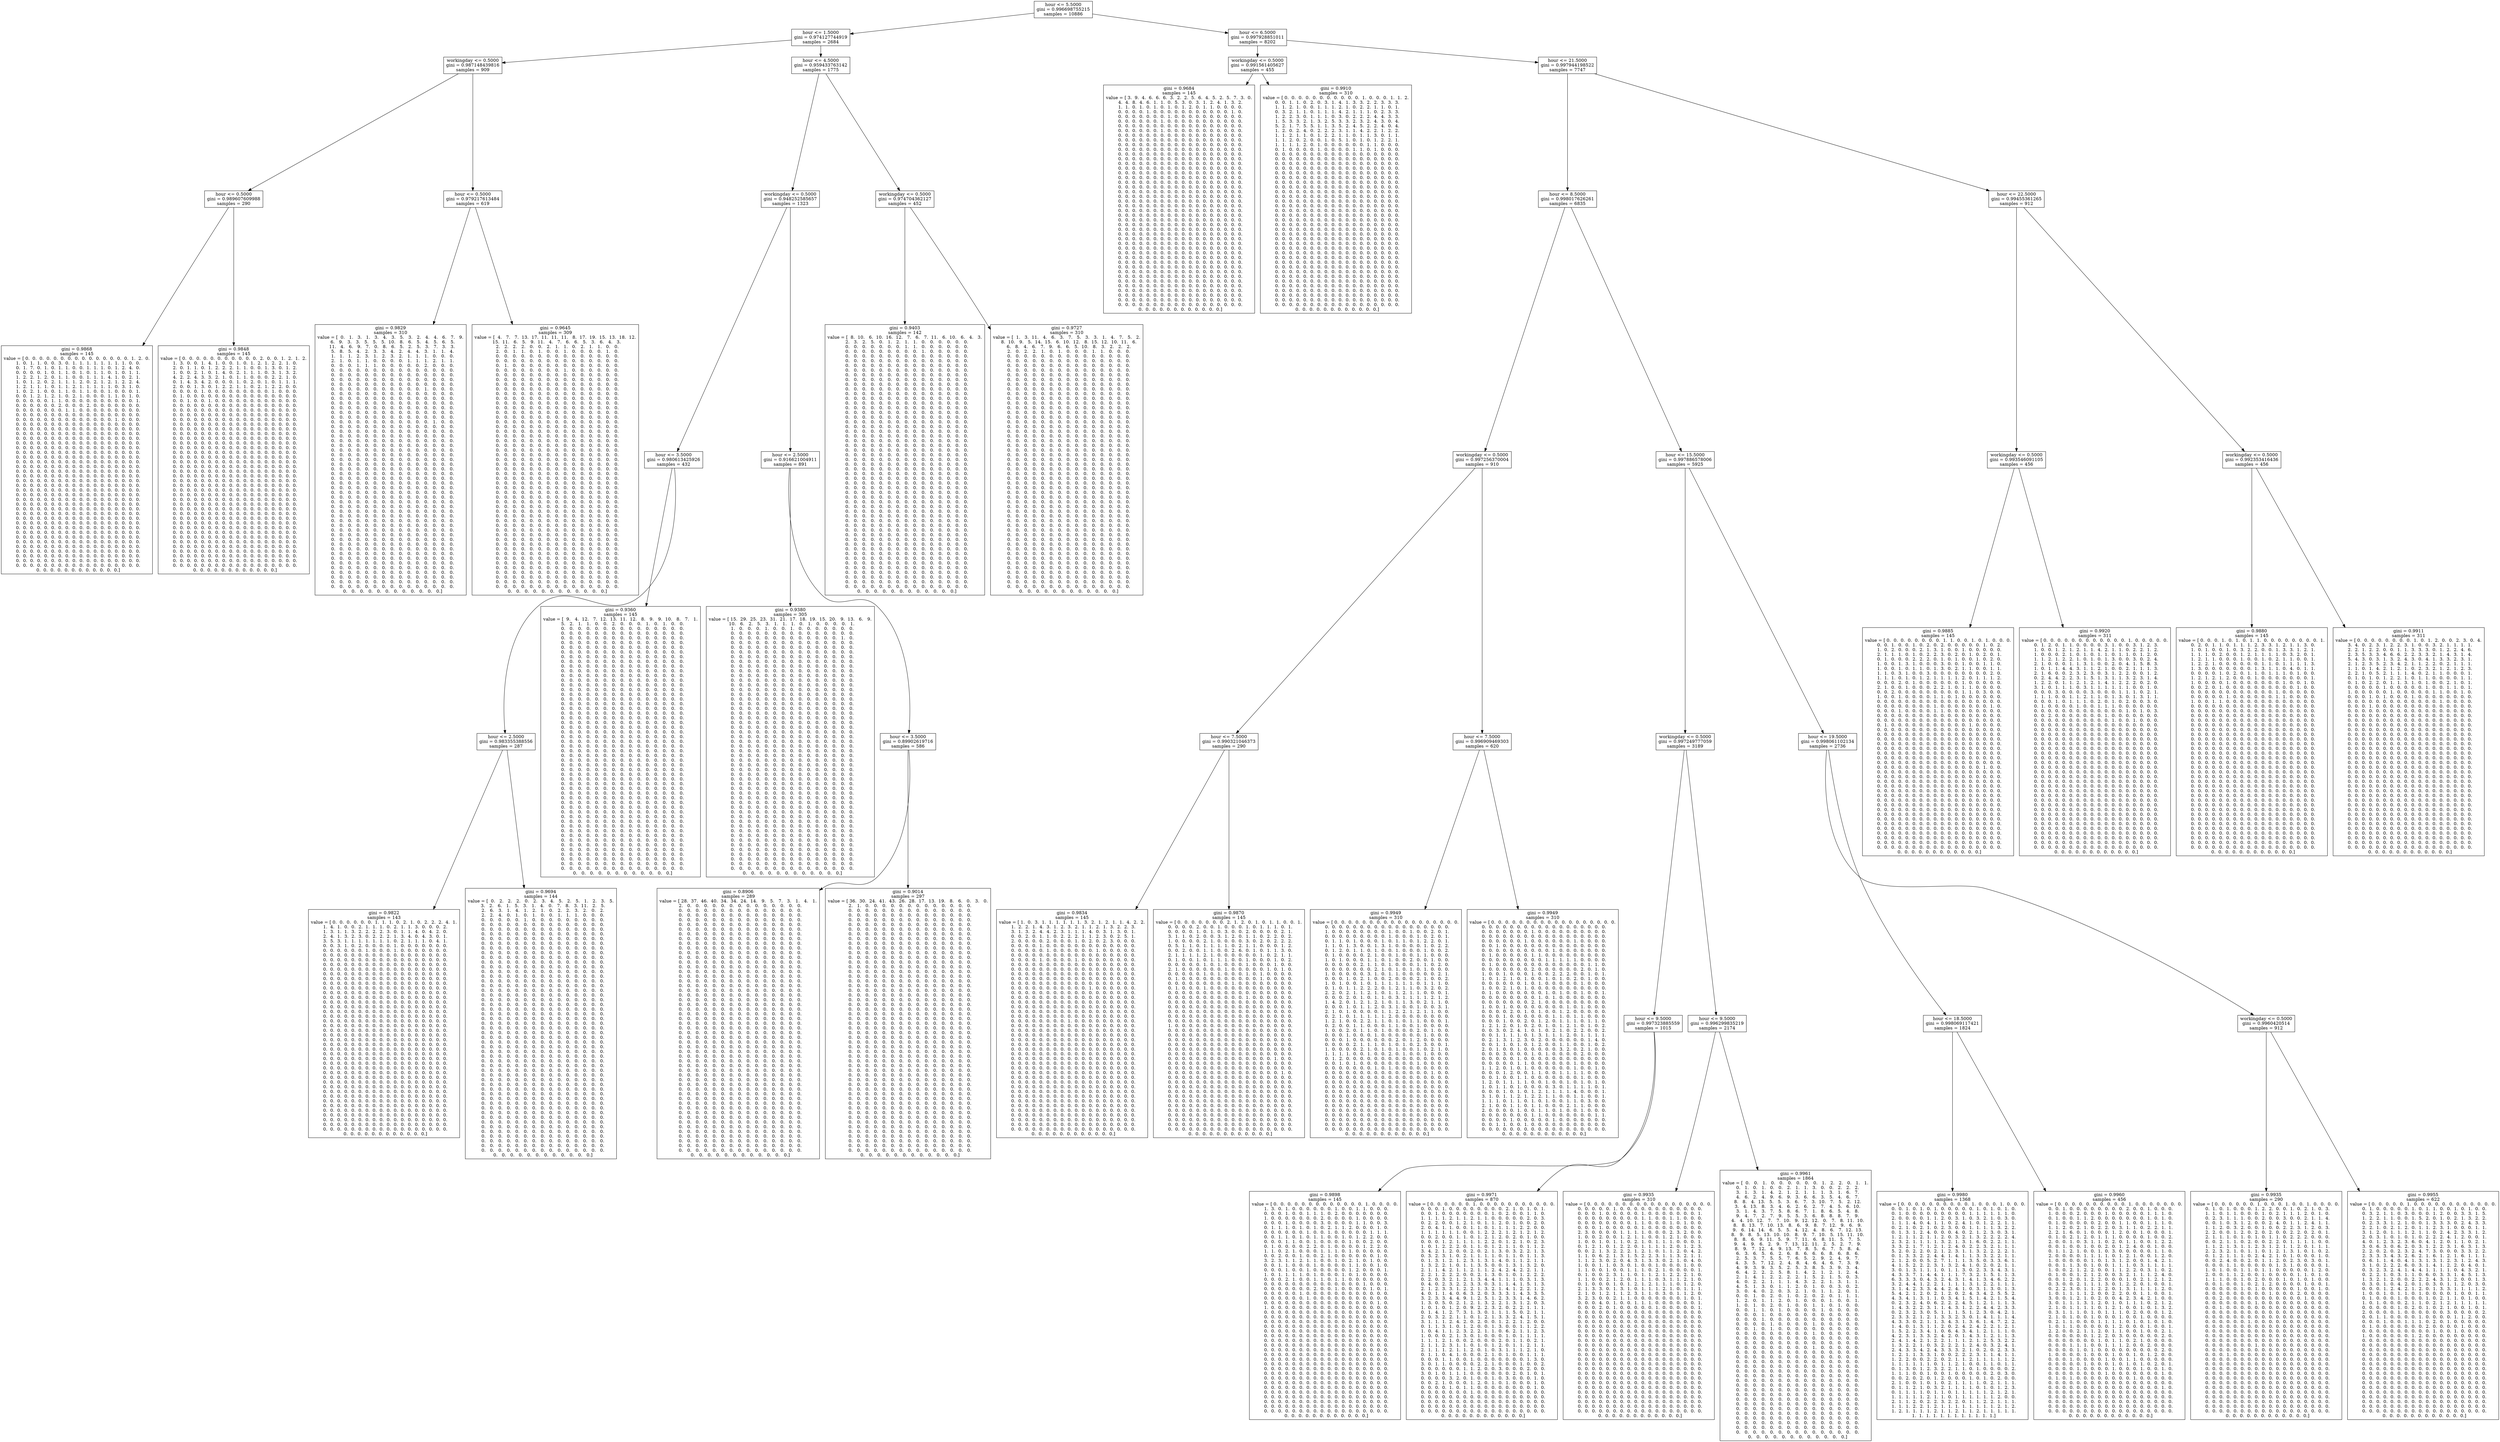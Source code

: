 digraph Tree {
0 [label="hour <= 5.5000\ngini = 0.996698755215\nsamples = 10886", shape="box"] ;
1 [label="hour <= 1.5000\ngini = 0.974127744919\nsamples = 2684", shape="box"] ;
0 -> 1 ;
2 [label="workingday <= 0.5000\ngini = 0.987148439816\nsamples = 909", shape="box"] ;
1 -> 2 ;
3 [label="hour <= 0.5000\ngini = 0.989607609988\nsamples = 290", shape="box"] ;
2 -> 3 ;
4 [label="gini = 0.9868\nsamples = 145\nvalue = [ 0.  0.  0.  0.  0.  0.  0.  0.  0.  0.  0.  0.  0.  0.  0.  1.  2.  0.
  1.  0.  1.  1.  0.  0.  3.  0.  1.  1.  1.  1.  1.  1.  1.  1.  0.  0.
  0.  1.  7.  0.  1.  0.  1.  1.  0.  0.  1.  1.  1.  0.  1.  2.  4.  0.
  0.  0.  0.  0.  1.  0.  1.  1.  0.  1.  0.  1.  1.  0.  1.  0.  1.  1.
  1.  2.  2.  1.  2.  0.  1.  1.  0.  0.  1.  1.  1.  4.  1.  0.  2.  1.
  1.  0.  1.  2.  0.  2.  1.  1.  1.  2.  0.  2.  1.  2.  1.  2.  2.  4.
  1.  2.  1.  1.  1.  0.  1.  1.  2.  1.  1.  1.  1.  1.  0.  3.  1.  0.
  1.  0.  2.  1.  0.  0.  1.  1.  0.  1.  1.  0.  0.  1.  0.  0.  0.  1.
  0.  0.  1.  2.  1.  2.  1.  0.  2.  1.  0.  0.  0.  1.  1.  0.  1.  0.
  0.  0.  0.  0.  0.  1.  1.  0.  0.  0.  0.  0.  0.  0.  0.  0.  0.  1.
  0.  0.  0.  0.  0.  0.  2.  0.  0.  0.  2.  0.  0.  0.  0.  0.  0.  0.
  0.  0.  0.  0.  0.  0.  0.  1.  1.  0.  0.  0.  0.  0.  0.  0.  0.  0.
  0.  0.  0.  0.  0.  0.  0.  0.  0.  0.  0.  0.  0.  0.  0.  0.  0.  0.
  0.  0.  0.  0.  0.  0.  0.  0.  0.  0.  0.  0.  0.  0.  1.  0.  0.  0.
  0.  0.  0.  0.  0.  0.  0.  0.  0.  0.  0.  0.  0.  0.  0.  0.  0.  0.
  0.  0.  0.  0.  0.  0.  0.  0.  0.  0.  0.  0.  0.  0.  0.  0.  0.  0.
  0.  0.  0.  0.  0.  0.  0.  0.  0.  0.  0.  0.  0.  0.  0.  0.  0.  0.
  0.  0.  0.  0.  0.  0.  0.  0.  0.  0.  0.  0.  0.  0.  0.  0.  0.  0.
  0.  0.  0.  0.  0.  0.  0.  0.  0.  0.  0.  0.  0.  0.  0.  0.  0.  0.
  0.  0.  0.  0.  0.  0.  0.  0.  0.  0.  0.  0.  0.  0.  0.  0.  0.  0.
  0.  0.  0.  0.  0.  0.  0.  0.  0.  0.  0.  0.  0.  0.  0.  0.  0.  0.
  0.  0.  0.  0.  0.  0.  0.  0.  0.  0.  0.  0.  0.  0.  0.  0.  0.  0.
  0.  0.  0.  0.  0.  0.  0.  0.  0.  0.  0.  0.  0.  0.  0.  0.  0.  0.
  0.  0.  0.  0.  0.  0.  0.  0.  0.  0.  0.  0.  0.  0.  0.  0.  0.  0.
  0.  0.  0.  0.  0.  0.  0.  0.  0.  0.  0.  0.  0.  0.  0.  0.  0.  0.
  0.  0.  0.  0.  0.  0.  0.  0.  0.  0.  0.  0.  0.  0.  0.  0.  0.  0.
  0.  0.  0.  0.  0.  0.  0.  0.  0.  0.  0.  0.  0.  0.  0.  0.  0.  0.
  0.  0.  0.  0.  0.  0.  0.  0.  0.  0.  0.  0.  0.  0.  0.  0.  0.  0.
  0.  0.  0.  0.  0.  0.  0.  0.  0.  0.  0.  0.  0.  0.  0.  0.  0.  0.
  0.  0.  0.  0.  0.  0.  0.  0.  0.  0.  0.  0.  0.  0.  0.  0.  0.  0.
  0.  0.  0.  0.  0.  0.  0.  0.  0.  0.  0.  0.  0.  0.  0.  0.  0.  0.
  0.  0.  0.  0.  0.  0.  0.  0.  0.  0.  0.  0.  0.  0.  0.  0.  0.  0.
  0.  0.  0.  0.  0.  0.  0.  0.  0.  0.  0.  0.  0.  0.  0.  0.  0.  0.
  0.  0.  0.  0.  0.  0.  0.  0.  0.  0.  0.  0.  0.  0.  0.  0.  0.  0.
  0.  0.  0.  0.  0.  0.  0.  0.  0.  0.  0.  0.  0.  0.  0.  0.  0.  0.
  0.  0.  0.  0.  0.  0.  0.  0.  0.  0.  0.  0.  0.  0.  0.  0.  0.  0.
  0.  0.  0.  0.  0.  0.  0.  0.  0.  0.  0.  0.  0.  0.  0.  0.  0.  0.
  0.  0.  0.  0.  0.  0.  0.  0.  0.  0.  0.  0.  0.  0.  0.  0.  0.  0.
  0.  0.  0.  0.  0.  0.  0.  0.  0.  0.  0.  0.  0.  0.  0.  0.  0.  0.
  0.  0.  0.  0.  0.  0.  0.  0.  0.  0.  0.  0.  0.  0.  0.  0.  0.  0.
  0.  0.  0.  0.  0.  0.  0.  0.  0.  0.  0.  0.  0.  0.  0.  0.  0.  0.
  0.  0.  0.  0.  0.  0.  0.  0.  0.  0.  0.  0.  0.  0.  0.  0.  0.  0.
  0.  0.  0.  0.  0.  0.  0.  0.  0.  0.  0.  0.  0.  0.  0.  0.  0.  0.
  0.  0.  0.  0.  0.  0.  0.  0.  0.  0.  0.  0.  0.  0.  0.  0.  0.  0.
  0.  0.  0.  0.  0.  0.  0.  0.  0.  0.  0.  0.  0.  0.  0.  0.  0.  0.
  0.  0.  0.  0.  0.  0.  0.  0.  0.  0.  0.  0.]", shape="box"] ;
3 -> 4 ;
5 [label="gini = 0.9848\nsamples = 145\nvalue = [ 0.  0.  0.  0.  0.  0.  0.  0.  0.  0.  0.  2.  0.  0.  1.  2.  1.  2.
  1.  3.  0.  0.  1.  4.  1.  0.  0.  1.  0.  1.  2.  1.  2.  2.  1.  0.
  2.  0.  1.  1.  0.  1.  2.  2.  2.  1.  1.  0.  0.  1.  3.  0.  1.  2.
  1.  0.  0.  2.  1.  0.  1.  4.  0.  2.  1.  1.  1.  0.  3.  1.  3.  2.
  4.  2.  2.  4.  3.  3.  2.  1.  0.  1.  1.  0.  0.  0.  2.  2.  1.  0.
  0.  1.  4.  3.  4.  2.  0.  0.  0.  1.  0.  2.  0.  1.  0.  1.  1.  1.
  2.  0.  0.  1.  3.  0.  1.  2.  2.  1.  1.  0.  2.  1.  2.  2.  0.  0.
  0.  0.  0.  0.  1.  0.  0.  0.  0.  0.  0.  0.  0.  0.  1.  0.  0.  0.
  0.  1.  0.  0.  0.  0.  0.  0.  0.  0.  0.  0.  0.  0.  0.  0.  0.  0.
  0.  0.  1.  0.  0.  1.  0.  0.  0.  0.  0.  0.  0.  0.  0.  0.  0.  0.
  0.  0.  0.  0.  0.  0.  0.  0.  0.  0.  0.  0.  0.  0.  0.  0.  0.  0.
  0.  0.  0.  0.  0.  0.  0.  0.  0.  0.  0.  0.  0.  0.  0.  0.  0.  0.
  0.  0.  0.  0.  0.  0.  0.  0.  0.  0.  0.  0.  0.  0.  0.  0.  0.  0.
  0.  0.  0.  0.  0.  0.  0.  0.  0.  0.  0.  0.  0.  0.  0.  0.  0.  0.
  0.  0.  0.  0.  0.  0.  0.  0.  0.  0.  0.  0.  0.  0.  0.  0.  0.  0.
  0.  0.  0.  0.  0.  0.  0.  0.  0.  0.  0.  0.  0.  0.  0.  0.  0.  0.
  0.  0.  0.  0.  0.  0.  0.  0.  0.  0.  0.  0.  0.  0.  0.  0.  0.  0.
  0.  0.  0.  0.  0.  0.  0.  0.  0.  0.  0.  0.  0.  0.  0.  0.  0.  0.
  0.  0.  0.  0.  0.  0.  0.  0.  0.  0.  0.  0.  0.  0.  0.  0.  0.  0.
  0.  0.  0.  0.  0.  0.  0.  0.  0.  0.  0.  0.  0.  0.  0.  0.  0.  0.
  0.  0.  0.  0.  0.  0.  0.  0.  0.  0.  0.  0.  0.  0.  0.  0.  0.  0.
  0.  0.  0.  0.  0.  0.  0.  0.  0.  0.  0.  0.  0.  0.  0.  0.  0.  0.
  0.  0.  0.  0.  0.  0.  0.  0.  0.  0.  0.  0.  0.  0.  0.  0.  0.  0.
  0.  0.  0.  0.  0.  0.  0.  0.  0.  0.  0.  0.  0.  0.  0.  0.  0.  0.
  0.  0.  0.  0.  0.  0.  0.  0.  0.  0.  0.  0.  0.  0.  0.  0.  0.  0.
  0.  0.  0.  0.  0.  0.  0.  0.  0.  0.  0.  0.  0.  0.  0.  0.  0.  0.
  0.  0.  0.  0.  0.  0.  0.  0.  0.  0.  0.  0.  0.  0.  0.  0.  0.  0.
  0.  0.  0.  0.  0.  0.  0.  0.  0.  0.  0.  0.  0.  0.  0.  0.  0.  0.
  0.  0.  0.  0.  0.  0.  0.  0.  0.  0.  0.  0.  0.  0.  0.  0.  0.  0.
  0.  0.  0.  0.  0.  0.  0.  0.  0.  0.  0.  0.  0.  0.  0.  0.  0.  0.
  0.  0.  0.  0.  0.  0.  0.  0.  0.  0.  0.  0.  0.  0.  0.  0.  0.  0.
  0.  0.  0.  0.  0.  0.  0.  0.  0.  0.  0.  0.  0.  0.  0.  0.  0.  0.
  0.  0.  0.  0.  0.  0.  0.  0.  0.  0.  0.  0.  0.  0.  0.  0.  0.  0.
  0.  0.  0.  0.  0.  0.  0.  0.  0.  0.  0.  0.  0.  0.  0.  0.  0.  0.
  0.  0.  0.  0.  0.  0.  0.  0.  0.  0.  0.  0.  0.  0.  0.  0.  0.  0.
  0.  0.  0.  0.  0.  0.  0.  0.  0.  0.  0.  0.  0.  0.  0.  0.  0.  0.
  0.  0.  0.  0.  0.  0.  0.  0.  0.  0.  0.  0.  0.  0.  0.  0.  0.  0.
  0.  0.  0.  0.  0.  0.  0.  0.  0.  0.  0.  0.  0.  0.  0.  0.  0.  0.
  0.  0.  0.  0.  0.  0.  0.  0.  0.  0.  0.  0.  0.  0.  0.  0.  0.  0.
  0.  0.  0.  0.  0.  0.  0.  0.  0.  0.  0.  0.  0.  0.  0.  0.  0.  0.
  0.  0.  0.  0.  0.  0.  0.  0.  0.  0.  0.  0.  0.  0.  0.  0.  0.  0.
  0.  0.  0.  0.  0.  0.  0.  0.  0.  0.  0.  0.  0.  0.  0.  0.  0.  0.
  0.  0.  0.  0.  0.  0.  0.  0.  0.  0.  0.  0.  0.  0.  0.  0.  0.  0.
  0.  0.  0.  0.  0.  0.  0.  0.  0.  0.  0.  0.  0.  0.  0.  0.  0.  0.
  0.  0.  0.  0.  0.  0.  0.  0.  0.  0.  0.  0.  0.  0.  0.  0.  0.  0.
  0.  0.  0.  0.  0.  0.  0.  0.  0.  0.  0.  0.]", shape="box"] ;
3 -> 5 ;
6 [label="hour <= 0.5000\ngini = 0.979217613484\nsamples = 619", shape="box"] ;
2 -> 6 ;
7 [label="gini = 0.9829\nsamples = 310\nvalue = [  0.   1.   3.   1.   3.   4.   3.   5.   3.   2.   4.   4.   6.   7.   9.
   6.   9.   3.   3.   5.   5.   5.  10.   8.   6.   5.   4.   5.   6.   5.
  11.   4.   6.   9.   7.   0.   8.   6.   5.   2.   5.   3.   7.   3.   3.
   5.   8.   5.   4.   2.   3.   3.   4.   2.   4.   4.   3.   1.   1.   4.
   1.   1.   1.   2.   3.   1.   2.   3.   2.   1.   1.   1.   0.   0.   0.
   2.   1.   0.   1.   1.   0.   0.   0.   0.   1.   1.   1.   2.   1.   1.
   0.   0.   0.   1.   1.   1.   0.   0.   0.   0.   0.   2.   0.   0.   0.
   0.   0.   0.   0.   0.   0.   0.   0.   0.   0.   0.   0.   0.   0.   0.
   0.   0.   0.   0.   0.   0.   0.   0.   0.   0.   0.   0.   0.   0.   0.
   0.   0.   0.   0.   0.   0.   0.   0.   0.   0.   0.   0.   0.   0.   0.
   0.   0.   0.   0.   0.   0.   0.   0.   0.   0.   0.   0.   0.   0.   0.
   0.   0.   0.   0.   0.   0.   0.   0.   0.   0.   0.   1.   0.   0.   0.
   0.   0.   0.   0.   0.   0.   0.   0.   0.   0.   0.   0.   0.   0.   0.
   0.   0.   0.   0.   0.   0.   0.   0.   0.   0.   0.   0.   0.   0.   0.
   0.   0.   0.   0.   0.   0.   0.   0.   0.   0.   0.   0.   0.   0.   0.
   0.   0.   0.   0.   0.   0.   0.   0.   0.   0.   0.   0.   0.   0.   0.
   0.   0.   0.   0.   0.   0.   0.   0.   0.   0.   0.   0.   0.   0.   0.
   0.   0.   0.   0.   0.   0.   0.   0.   0.   0.   0.   0.   0.   0.   0.
   0.   0.   0.   0.   0.   0.   0.   0.   0.   0.   0.   0.   1.   0.   0.
   0.   0.   0.   0.   0.   0.   0.   0.   0.   0.   0.   0.   0.   0.   0.
   0.   0.   0.   0.   0.   0.   0.   0.   0.   0.   0.   0.   0.   0.   0.
   0.   0.   0.   0.   0.   0.   0.   0.   0.   0.   0.   0.   0.   0.   0.
   0.   0.   0.   0.   0.   0.   0.   0.   0.   0.   0.   0.   0.   0.   0.
   0.   0.   0.   0.   0.   0.   0.   0.   0.   0.   0.   0.   0.   0.   0.
   0.   0.   0.   0.   0.   0.   0.   0.   0.   0.   0.   0.   0.   0.   0.
   0.   0.   0.   0.   0.   0.   0.   0.   0.   0.   0.   0.   0.   0.   0.
   0.   0.   0.   0.   0.   0.   0.   0.   0.   0.   0.   0.   0.   0.   0.
   0.   0.   0.   0.   0.   0.   0.   0.   0.   0.   0.   0.   0.   0.   0.
   0.   0.   0.   0.   0.   0.   0.   0.   0.   0.   0.   0.   0.   0.   0.
   0.   0.   0.   0.   0.   0.   0.   0.   0.   0.   0.   0.   0.   0.   0.
   0.   0.   0.   0.   0.   0.   0.   0.   0.   0.   0.   0.   0.   0.   0.
   0.   0.   0.   0.   0.   0.   0.   0.   0.   0.   0.   0.   0.   0.   0.
   0.   0.   0.   0.   0.   0.   0.   0.   0.   0.   0.   0.   0.   0.   0.
   0.   0.   0.   0.   0.   0.   0.   0.   0.   0.   0.   0.   0.   0.   0.
   0.   0.   0.   0.   0.   0.   0.   0.   0.   0.   0.   0.   0.   0.   0.
   0.   0.   0.   0.   0.   0.   0.   0.   0.   0.   0.   0.   0.   0.   0.
   0.   0.   0.   0.   0.   0.   0.   0.   0.   0.   0.   0.   0.   0.   0.
   0.   0.   0.   0.   0.   0.   0.   0.   0.   0.   0.   0.   0.   0.   0.
   0.   0.   0.   0.   0.   0.   0.   0.   0.   0.   0.   0.   0.   0.   0.
   0.   0.   0.   0.   0.   0.   0.   0.   0.   0.   0.   0.   0.   0.   0.
   0.   0.   0.   0.   0.   0.   0.   0.   0.   0.   0.   0.   0.   0.   0.
   0.   0.   0.   0.   0.   0.   0.   0.   0.   0.   0.   0.   0.   0.   0.
   0.   0.   0.   0.   0.   0.   0.   0.   0.   0.   0.   0.   0.   0.   0.
   0.   0.   0.   0.   0.   0.   0.   0.   0.   0.   0.   0.   0.   0.   0.
   0.   0.   0.   0.   0.   0.   0.   0.   0.   0.   0.   0.   0.   0.   0.
   0.   0.   0.   0.   0.   0.   0.   0.   0.   0.   0.   0.   0.   0.   0.
   0.   0.   0.   0.   0.   0.   0.   0.   0.   0.   0.   0.   0.   0.   0.
   0.   0.   0.   0.   0.   0.   0.   0.   0.   0.   0.   0.   0.   0.   0.
   0.   0.   0.   0.   0.   0.   0.   0.   0.   0.   0.   0.   0.   0.   0.
   0.   0.   0.   0.   0.   0.   0.   0.   0.   0.   0.   0.   0.   0.   0.
   0.   0.   0.   0.   0.   0.   0.   0.   0.   0.   0.   0.   0.   0.   0.
   0.   0.   0.   0.   0.   0.   0.   0.   0.   0.   0.   0.   0.   0.   0.
   0.   0.   0.   0.   0.   0.   0.   0.   0.   0.   0.   0.   0.   0.   0.
   0.   0.   0.   0.   0.   0.   0.   0.   0.   0.   0.   0.   0.   0.   0.
   0.   0.   0.   0.   0.   0.   0.   0.   0.   0.   0.   0.]", shape="box"] ;
6 -> 7 ;
8 [label="gini = 0.9645\nsamples = 309\nvalue = [  4.   7.   7.  13.  17.  11.  11.  11.   8.  17.  19.  15.  13.  18.  12.
  15.  11.   6.   5.   9.  11.   4.   7.   6.   6.   5.   3.   6.   4.   3.
   2.   2.   2.   2.   0.   0.   2.   1.   1.   0.   2.   1.   1.   0.   0.
   2.   0.   1.   1.   0.   1.   0.   0.   1.   0.   0.   0.   0.   1.   0.
   0.   0.   0.   0.   0.   0.   0.   0.   0.   0.   0.   0.   0.   0.   0.
   0.   0.   0.   0.   0.   0.   0.   0.   0.   0.   0.   0.   0.   0.   0.
   0.   1.   0.   0.   0.   0.   0.   0.   0.   0.   0.   0.   0.   0.   0.
   0.   0.   0.   0.   0.   0.   0.   0.   1.   0.   0.   0.   0.   0.   0.
   0.   0.   0.   0.   0.   0.   0.   0.   0.   0.   0.   0.   0.   0.   0.
   0.   0.   0.   0.   0.   0.   0.   0.   0.   0.   0.   0.   0.   0.   0.
   0.   0.   0.   0.   0.   0.   0.   0.   0.   0.   0.   0.   0.   0.   0.
   0.   0.   0.   0.   0.   0.   0.   0.   0.   0.   0.   0.   0.   0.   0.
   0.   0.   0.   0.   0.   0.   0.   0.   0.   0.   0.   0.   0.   0.   0.
   0.   0.   0.   0.   0.   0.   0.   0.   0.   0.   0.   0.   0.   0.   0.
   0.   0.   0.   0.   0.   0.   0.   0.   0.   0.   0.   0.   0.   0.   0.
   0.   0.   0.   0.   0.   0.   0.   0.   0.   0.   0.   0.   0.   0.   0.
   0.   0.   0.   0.   0.   0.   0.   0.   0.   0.   0.   0.   0.   0.   0.
   0.   0.   0.   0.   0.   0.   0.   0.   0.   0.   0.   0.   0.   0.   0.
   0.   0.   0.   0.   0.   0.   0.   0.   0.   0.   0.   0.   0.   0.   0.
   0.   0.   0.   0.   0.   0.   0.   0.   0.   0.   0.   0.   0.   0.   0.
   0.   0.   0.   0.   0.   0.   0.   0.   0.   0.   0.   0.   0.   0.   0.
   0.   0.   0.   0.   0.   0.   0.   0.   0.   0.   0.   0.   0.   0.   0.
   0.   0.   0.   0.   0.   0.   0.   0.   0.   0.   0.   0.   0.   0.   0.
   0.   0.   0.   0.   0.   0.   0.   0.   0.   0.   0.   0.   0.   0.   0.
   0.   0.   0.   0.   0.   0.   0.   0.   0.   0.   0.   0.   0.   0.   0.
   0.   0.   0.   0.   0.   0.   0.   0.   0.   0.   0.   0.   0.   0.   0.
   0.   0.   0.   0.   0.   0.   0.   0.   0.   0.   0.   0.   0.   0.   0.
   0.   0.   0.   0.   0.   0.   0.   0.   0.   0.   0.   0.   0.   0.   0.
   0.   0.   0.   0.   0.   0.   0.   0.   0.   0.   0.   0.   0.   0.   0.
   0.   0.   0.   0.   0.   0.   0.   0.   0.   0.   0.   0.   0.   0.   0.
   0.   0.   0.   0.   0.   0.   0.   0.   0.   0.   0.   0.   0.   0.   0.
   0.   0.   0.   0.   0.   0.   0.   0.   0.   0.   0.   0.   0.   0.   0.
   0.   0.   0.   0.   0.   0.   0.   0.   0.   0.   0.   0.   0.   0.   0.
   0.   0.   0.   0.   0.   0.   0.   0.   0.   0.   0.   0.   0.   0.   0.
   0.   0.   0.   0.   0.   0.   0.   0.   0.   0.   0.   0.   0.   0.   0.
   0.   0.   0.   0.   0.   0.   0.   0.   0.   0.   0.   0.   0.   0.   0.
   0.   0.   0.   0.   0.   0.   0.   0.   0.   0.   0.   0.   0.   0.   0.
   0.   0.   0.   0.   0.   0.   0.   0.   0.   0.   0.   0.   0.   0.   0.
   0.   0.   0.   0.   0.   0.   0.   0.   0.   0.   0.   0.   0.   0.   0.
   0.   0.   0.   0.   0.   0.   0.   0.   0.   0.   0.   0.   0.   0.   0.
   0.   0.   0.   0.   0.   0.   0.   0.   0.   0.   0.   0.   0.   0.   0.
   0.   0.   0.   0.   0.   0.   0.   0.   0.   0.   0.   0.   0.   0.   0.
   0.   0.   0.   0.   0.   0.   0.   0.   0.   0.   0.   0.   0.   0.   0.
   0.   0.   0.   0.   0.   0.   0.   0.   0.   0.   0.   0.   0.   0.   0.
   0.   0.   0.   0.   0.   0.   0.   0.   0.   0.   0.   0.   0.   0.   0.
   0.   0.   0.   0.   0.   0.   0.   0.   0.   0.   0.   0.   0.   0.   0.
   0.   0.   0.   0.   0.   0.   0.   0.   0.   0.   0.   0.   0.   0.   0.
   0.   0.   0.   0.   0.   0.   0.   0.   0.   0.   0.   0.   0.   0.   0.
   0.   0.   0.   0.   0.   0.   0.   0.   0.   0.   0.   0.   0.   0.   0.
   0.   0.   0.   0.   0.   0.   0.   0.   0.   0.   0.   0.   0.   0.   0.
   0.   0.   0.   0.   0.   0.   0.   0.   0.   0.   0.   0.   0.   0.   0.
   0.   0.   0.   0.   0.   0.   0.   0.   0.   0.   0.   0.   0.   0.   0.
   0.   0.   0.   0.   0.   0.   0.   0.   0.   0.   0.   0.   0.   0.   0.
   0.   0.   0.   0.   0.   0.   0.   0.   0.   0.   0.   0.   0.   0.   0.
   0.   0.   0.   0.   0.   0.   0.   0.   0.   0.   0.   0.]", shape="box"] ;
6 -> 8 ;
9 [label="hour <= 4.5000\ngini = 0.959433763142\nsamples = 1775", shape="box"] ;
1 -> 9 ;
10 [label="workingday <= 0.5000\ngini = 0.948252585657\nsamples = 1323", shape="box"] ;
9 -> 10 ;
11 [label="hour <= 3.5000\ngini = 0.980613425926\nsamples = 432", shape="box"] ;
10 -> 11 ;
12 [label="hour <= 2.5000\ngini = 0.983355388556\nsamples = 287", shape="box"] ;
11 -> 12 ;
13 [label="gini = 0.9822\nsamples = 143\nvalue = [ 0.  0.  0.  0.  0.  0.  1.  1.  1.  0.  2.  1.  0.  2.  2.  2.  4.  1.
  1.  4.  1.  0.  0.  2.  1.  1.  1.  0.  2.  1.  1.  3.  0.  0.  0.  2.
  1.  3.  1.  1.  3.  2.  2.  2.  2.  3.  0.  1.  1.  4.  0.  4.  2.  0.
  2.  4.  1.  3.  2.  3.  0.  2.  2.  2.  1.  3.  4.  0.  4.  3.  0.  1.
  3.  5.  3.  1.  1.  1.  1.  1.  1.  1.  0.  2.  1.  1.  1.  0.  4.  1.
  0.  0.  3.  1.  0.  2.  0.  0.  0.  0.  1.  0.  0.  0.  0.  0.  0.  0.
  0.  0.  0.  0.  0.  0.  1.  0.  0.  0.  1.  0.  0.  0.  0.  0.  0.  0.
  0.  0.  0.  0.  0.  0.  0.  0.  0.  0.  0.  0.  0.  0.  0.  0.  0.  0.
  0.  0.  0.  0.  0.  0.  0.  0.  0.  0.  0.  0.  0.  0.  0.  0.  0.  0.
  0.  0.  0.  0.  0.  0.  0.  0.  0.  0.  0.  0.  0.  0.  0.  0.  0.  0.
  0.  0.  0.  0.  0.  0.  0.  0.  0.  0.  0.  0.  0.  0.  0.  0.  0.  0.
  0.  0.  0.  0.  0.  0.  0.  0.  0.  0.  0.  0.  0.  0.  0.  0.  0.  0.
  0.  0.  0.  0.  0.  0.  0.  0.  0.  0.  0.  0.  0.  0.  0.  0.  0.  0.
  0.  0.  0.  0.  0.  0.  0.  0.  0.  0.  0.  0.  0.  0.  0.  0.  0.  0.
  0.  0.  0.  0.  0.  0.  0.  0.  0.  0.  0.  0.  0.  0.  0.  0.  0.  0.
  0.  0.  0.  0.  0.  0.  0.  0.  0.  0.  0.  0.  0.  0.  0.  0.  0.  0.
  0.  0.  0.  0.  0.  0.  0.  0.  0.  0.  0.  0.  0.  0.  0.  0.  0.  0.
  0.  0.  0.  0.  0.  0.  0.  0.  0.  0.  0.  0.  0.  0.  0.  0.  0.  0.
  0.  0.  0.  0.  0.  0.  0.  0.  0.  0.  0.  0.  0.  0.  0.  0.  0.  0.
  0.  0.  0.  0.  0.  0.  0.  0.  0.  0.  0.  0.  0.  0.  0.  0.  0.  0.
  0.  0.  0.  0.  0.  0.  0.  0.  0.  0.  0.  0.  0.  0.  0.  0.  0.  0.
  0.  0.  0.  0.  0.  0.  0.  0.  0.  0.  0.  0.  0.  0.  0.  0.  0.  0.
  0.  0.  0.  0.  0.  0.  0.  0.  0.  0.  0.  0.  0.  0.  0.  0.  0.  0.
  0.  0.  0.  0.  0.  0.  0.  0.  0.  0.  0.  0.  0.  0.  0.  0.  0.  0.
  0.  0.  0.  0.  0.  0.  0.  0.  0.  0.  0.  0.  0.  0.  0.  0.  0.  0.
  0.  0.  0.  0.  0.  0.  0.  0.  0.  0.  0.  0.  0.  0.  0.  0.  0.  0.
  0.  0.  0.  0.  0.  0.  0.  0.  0.  0.  0.  0.  0.  0.  0.  0.  0.  0.
  0.  0.  0.  0.  0.  0.  0.  0.  0.  0.  0.  0.  0.  0.  0.  0.  0.  0.
  0.  0.  0.  0.  0.  0.  0.  0.  0.  0.  0.  0.  0.  0.  0.  0.  0.  0.
  0.  0.  0.  0.  0.  0.  0.  0.  0.  0.  0.  0.  0.  0.  0.  0.  0.  0.
  0.  0.  0.  0.  0.  0.  0.  0.  0.  0.  0.  0.  0.  0.  0.  0.  0.  0.
  0.  0.  0.  0.  0.  0.  0.  0.  0.  0.  0.  0.  0.  0.  0.  0.  0.  0.
  0.  0.  0.  0.  0.  0.  0.  0.  0.  0.  0.  0.  0.  0.  0.  0.  0.  0.
  0.  0.  0.  0.  0.  0.  0.  0.  0.  0.  0.  0.  0.  0.  0.  0.  0.  0.
  0.  0.  0.  0.  0.  0.  0.  0.  0.  0.  0.  0.  0.  0.  0.  0.  0.  0.
  0.  0.  0.  0.  0.  0.  0.  0.  0.  0.  0.  0.  0.  0.  0.  0.  0.  0.
  0.  0.  0.  0.  0.  0.  0.  0.  0.  0.  0.  0.  0.  0.  0.  0.  0.  0.
  0.  0.  0.  0.  0.  0.  0.  0.  0.  0.  0.  0.  0.  0.  0.  0.  0.  0.
  0.  0.  0.  0.  0.  0.  0.  0.  0.  0.  0.  0.  0.  0.  0.  0.  0.  0.
  0.  0.  0.  0.  0.  0.  0.  0.  0.  0.  0.  0.  0.  0.  0.  0.  0.  0.
  0.  0.  0.  0.  0.  0.  0.  0.  0.  0.  0.  0.  0.  0.  0.  0.  0.  0.
  0.  0.  0.  0.  0.  0.  0.  0.  0.  0.  0.  0.  0.  0.  0.  0.  0.  0.
  0.  0.  0.  0.  0.  0.  0.  0.  0.  0.  0.  0.  0.  0.  0.  0.  0.  0.
  0.  0.  0.  0.  0.  0.  0.  0.  0.  0.  0.  0.  0.  0.  0.  0.  0.  0.
  0.  0.  0.  0.  0.  0.  0.  0.  0.  0.  0.  0.  0.  0.  0.  0.  0.  0.
  0.  0.  0.  0.  0.  0.  0.  0.  0.  0.  0.  0.]", shape="box"] ;
12 -> 13 ;
14 [label="gini = 0.9694\nsamples = 144\nvalue = [  0.   2.   2.   2.   0.   2.   3.   4.   5.   2.   5.   1.   2.   3.   5.
   3.   2.   6.   1.   5.   3.   1.   4.   0.   7.   8.   3.  11.   2.   5.
   2.   6.   3.   1.   4.   1.   2.   1.   0.   2.   2.   3.   2.   0.   2.
   2.   2.   4.   0.   1.   0.   1.   0.   0.   1.   1.   1.   0.   0.   0.
   0.   0.   0.   0.   0.   1.   0.   0.   0.   0.   0.   0.   0.   0.   0.
   0.   0.   0.   0.   0.   0.   0.   0.   0.   0.   0.   0.   0.   0.   0.
   0.   0.   0.   0.   0.   0.   0.   0.   0.   0.   0.   0.   0.   0.   0.
   0.   0.   0.   0.   0.   0.   0.   0.   0.   0.   0.   0.   0.   0.   0.
   0.   0.   0.   0.   0.   0.   0.   0.   0.   0.   0.   0.   0.   0.   0.
   0.   0.   0.   0.   0.   0.   0.   0.   0.   0.   0.   0.   0.   0.   0.
   0.   0.   0.   0.   0.   0.   0.   0.   0.   0.   0.   0.   0.   0.   0.
   0.   0.   0.   0.   0.   0.   0.   0.   0.   0.   0.   0.   0.   0.   0.
   0.   0.   0.   0.   0.   0.   0.   0.   0.   0.   0.   0.   0.   0.   0.
   0.   0.   0.   0.   0.   0.   0.   0.   0.   0.   0.   0.   0.   0.   0.
   0.   0.   0.   0.   0.   0.   0.   0.   0.   0.   0.   0.   0.   0.   0.
   0.   0.   0.   0.   0.   0.   0.   0.   0.   0.   0.   0.   0.   0.   0.
   0.   0.   0.   0.   0.   0.   0.   0.   0.   0.   0.   0.   0.   0.   0.
   0.   0.   0.   0.   0.   0.   0.   0.   0.   0.   0.   0.   0.   0.   0.
   0.   0.   0.   0.   0.   0.   0.   0.   0.   0.   0.   0.   0.   0.   0.
   0.   0.   0.   0.   0.   0.   0.   0.   0.   0.   0.   0.   0.   0.   0.
   0.   0.   0.   0.   0.   0.   0.   0.   0.   0.   0.   0.   0.   0.   0.
   0.   0.   0.   0.   0.   0.   0.   0.   0.   0.   0.   0.   0.   0.   0.
   0.   0.   0.   0.   0.   0.   0.   0.   0.   0.   0.   0.   0.   0.   0.
   0.   0.   0.   0.   0.   0.   0.   0.   0.   0.   0.   0.   0.   0.   0.
   0.   0.   0.   0.   0.   0.   0.   0.   0.   0.   0.   0.   0.   0.   0.
   0.   0.   0.   0.   0.   0.   0.   0.   0.   0.   0.   0.   0.   0.   0.
   0.   0.   0.   0.   0.   0.   0.   0.   0.   0.   0.   0.   0.   0.   0.
   0.   0.   0.   0.   0.   0.   0.   0.   0.   0.   0.   0.   0.   0.   0.
   0.   0.   0.   0.   0.   0.   0.   0.   0.   0.   0.   0.   0.   0.   0.
   0.   0.   0.   0.   0.   0.   0.   0.   0.   0.   0.   0.   0.   0.   0.
   0.   0.   0.   0.   0.   0.   0.   0.   0.   0.   0.   0.   0.   0.   0.
   0.   0.   0.   0.   0.   0.   0.   0.   0.   0.   0.   0.   0.   0.   0.
   0.   0.   0.   0.   0.   0.   0.   0.   0.   0.   0.   0.   0.   0.   0.
   0.   0.   0.   0.   0.   0.   0.   0.   0.   0.   0.   0.   0.   0.   0.
   0.   0.   0.   0.   0.   0.   0.   0.   0.   0.   0.   0.   0.   0.   0.
   0.   0.   0.   0.   0.   0.   0.   0.   0.   0.   0.   0.   0.   0.   0.
   0.   0.   0.   0.   0.   0.   0.   0.   0.   0.   0.   0.   0.   0.   0.
   0.   0.   0.   0.   0.   0.   0.   0.   0.   0.   0.   0.   0.   0.   0.
   0.   0.   0.   0.   0.   0.   0.   0.   0.   0.   0.   0.   0.   0.   0.
   0.   0.   0.   0.   0.   0.   0.   0.   0.   0.   0.   0.   0.   0.   0.
   0.   0.   0.   0.   0.   0.   0.   0.   0.   0.   0.   0.   0.   0.   0.
   0.   0.   0.   0.   0.   0.   0.   0.   0.   0.   0.   0.   0.   0.   0.
   0.   0.   0.   0.   0.   0.   0.   0.   0.   0.   0.   0.   0.   0.   0.
   0.   0.   0.   0.   0.   0.   0.   0.   0.   0.   0.   0.   0.   0.   0.
   0.   0.   0.   0.   0.   0.   0.   0.   0.   0.   0.   0.   0.   0.   0.
   0.   0.   0.   0.   0.   0.   0.   0.   0.   0.   0.   0.   0.   0.   0.
   0.   0.   0.   0.   0.   0.   0.   0.   0.   0.   0.   0.   0.   0.   0.
   0.   0.   0.   0.   0.   0.   0.   0.   0.   0.   0.   0.   0.   0.   0.
   0.   0.   0.   0.   0.   0.   0.   0.   0.   0.   0.   0.   0.   0.   0.
   0.   0.   0.   0.   0.   0.   0.   0.   0.   0.   0.   0.   0.   0.   0.
   0.   0.   0.   0.   0.   0.   0.   0.   0.   0.   0.   0.   0.   0.   0.
   0.   0.   0.   0.   0.   0.   0.   0.   0.   0.   0.   0.   0.   0.   0.
   0.   0.   0.   0.   0.   0.   0.   0.   0.   0.   0.   0.   0.   0.   0.
   0.   0.   0.   0.   0.   0.   0.   0.   0.   0.   0.   0.   0.   0.   0.
   0.   0.   0.   0.   0.   0.   0.   0.   0.   0.   0.   0.]", shape="box"] ;
12 -> 14 ;
15 [label="gini = 0.9360\nsamples = 145\nvalue = [  9.   4.  12.   7.  12.  13.  11.  12.   8.   9.   9.  10.   8.   7.   1.
   5.   2.   1.   1.   0.   0.   2.   0.   0.   0.   1.   0.   1.   0.   0.
   0.   0.   0.   0.   0.   0.   0.   0.   0.   0.   0.   0.   0.   0.   0.
   0.   0.   0.   0.   0.   0.   0.   0.   0.   0.   0.   0.   0.   0.   0.
   0.   0.   0.   0.   0.   0.   0.   0.   0.   0.   0.   0.   0.   0.   0.
   0.   0.   0.   0.   0.   0.   0.   0.   0.   0.   0.   0.   0.   0.   0.
   0.   0.   0.   0.   0.   0.   0.   0.   0.   0.   0.   0.   0.   0.   0.
   0.   0.   0.   0.   0.   0.   0.   0.   0.   0.   0.   0.   0.   0.   0.
   0.   0.   0.   0.   0.   0.   0.   0.   0.   0.   0.   0.   0.   0.   0.
   0.   0.   0.   0.   0.   0.   0.   0.   0.   0.   0.   0.   0.   0.   0.
   0.   0.   0.   0.   0.   0.   0.   0.   0.   0.   0.   0.   0.   0.   0.
   0.   0.   0.   0.   0.   0.   0.   0.   0.   0.   0.   0.   0.   0.   0.
   0.   0.   0.   0.   0.   0.   0.   0.   0.   0.   0.   0.   0.   0.   0.
   0.   0.   0.   0.   0.   0.   0.   0.   0.   0.   0.   0.   0.   0.   0.
   0.   0.   0.   0.   0.   0.   0.   0.   0.   0.   0.   0.   0.   0.   0.
   0.   0.   0.   0.   0.   0.   0.   0.   0.   0.   0.   0.   0.   0.   0.
   0.   0.   0.   0.   0.   0.   0.   0.   0.   0.   0.   0.   0.   0.   0.
   0.   0.   0.   0.   0.   0.   0.   0.   0.   0.   0.   0.   0.   0.   0.
   0.   0.   0.   0.   0.   0.   0.   0.   0.   0.   0.   0.   0.   0.   0.
   0.   0.   0.   0.   0.   0.   0.   0.   0.   0.   0.   0.   0.   0.   0.
   0.   0.   0.   0.   0.   0.   0.   0.   0.   0.   0.   0.   0.   0.   0.
   0.   0.   0.   0.   0.   0.   0.   0.   0.   0.   0.   0.   0.   0.   0.
   0.   0.   0.   0.   0.   0.   0.   0.   0.   0.   0.   0.   0.   0.   0.
   0.   0.   0.   0.   0.   0.   0.   0.   0.   0.   0.   0.   0.   0.   0.
   0.   0.   0.   0.   0.   0.   0.   0.   0.   0.   0.   0.   0.   0.   0.
   0.   0.   0.   0.   0.   0.   0.   0.   0.   0.   0.   0.   0.   0.   0.
   0.   0.   0.   0.   0.   0.   0.   0.   0.   0.   0.   0.   0.   0.   0.
   0.   0.   0.   0.   0.   0.   0.   0.   0.   0.   0.   0.   0.   0.   0.
   0.   0.   0.   0.   0.   0.   0.   0.   0.   0.   0.   0.   0.   0.   0.
   0.   0.   0.   0.   0.   0.   0.   0.   0.   0.   0.   0.   0.   0.   0.
   0.   0.   0.   0.   0.   0.   0.   0.   0.   0.   0.   0.   0.   0.   0.
   0.   0.   0.   0.   0.   0.   0.   0.   0.   0.   0.   0.   0.   0.   0.
   0.   0.   0.   0.   0.   0.   0.   0.   0.   0.   0.   0.   0.   0.   0.
   0.   0.   0.   0.   0.   0.   0.   0.   0.   0.   0.   0.   0.   0.   0.
   0.   0.   0.   0.   0.   0.   0.   0.   0.   0.   0.   0.   0.   0.   0.
   0.   0.   0.   0.   0.   0.   0.   0.   0.   0.   0.   0.   0.   0.   0.
   0.   0.   0.   0.   0.   0.   0.   0.   0.   0.   0.   0.   0.   0.   0.
   0.   0.   0.   0.   0.   0.   0.   0.   0.   0.   0.   0.   0.   0.   0.
   0.   0.   0.   0.   0.   0.   0.   0.   0.   0.   0.   0.   0.   0.   0.
   0.   0.   0.   0.   0.   0.   0.   0.   0.   0.   0.   0.   0.   0.   0.
   0.   0.   0.   0.   0.   0.   0.   0.   0.   0.   0.   0.   0.   0.   0.
   0.   0.   0.   0.   0.   0.   0.   0.   0.   0.   0.   0.   0.   0.   0.
   0.   0.   0.   0.   0.   0.   0.   0.   0.   0.   0.   0.   0.   0.   0.
   0.   0.   0.   0.   0.   0.   0.   0.   0.   0.   0.   0.   0.   0.   0.
   0.   0.   0.   0.   0.   0.   0.   0.   0.   0.   0.   0.   0.   0.   0.
   0.   0.   0.   0.   0.   0.   0.   0.   0.   0.   0.   0.   0.   0.   0.
   0.   0.   0.   0.   0.   0.   0.   0.   0.   0.   0.   0.   0.   0.   0.
   0.   0.   0.   0.   0.   0.   0.   0.   0.   0.   0.   0.   0.   0.   0.
   0.   0.   0.   0.   0.   0.   0.   0.   0.   0.   0.   0.   0.   0.   0.
   0.   0.   0.   0.   0.   0.   0.   0.   0.   0.   0.   0.   0.   0.   0.
   0.   0.   0.   0.   0.   0.   0.   0.   0.   0.   0.   0.   0.   0.   0.
   0.   0.   0.   0.   0.   0.   0.   0.   0.   0.   0.   0.   0.   0.   0.
   0.   0.   0.   0.   0.   0.   0.   0.   0.   0.   0.   0.   0.   0.   0.
   0.   0.   0.   0.   0.   0.   0.   0.   0.   0.   0.   0.   0.   0.   0.
   0.   0.   0.   0.   0.   0.   0.   0.   0.   0.   0.   0.]", shape="box"] ;
11 -> 15 ;
16 [label="hour <= 2.5000\ngini = 0.916621004911\nsamples = 891", shape="box"] ;
10 -> 16 ;
17 [label="gini = 0.9380\nsamples = 305\nvalue = [ 15.  29.  25.  23.  31.  21.  17.  18.  19.  15.  20.   9.  13.   6.   9.
  10.   6.   2.   5.   3.   1.   1.   1.   0.   1.   0.   0.   0.   0.   1.
   1.   0.   0.   0.   1.   0.   0.   1.   0.   0.   0.   0.   0.   0.   0.
   0.   0.   0.   0.   0.   0.   0.   0.   0.   0.   0.   0.   0.   0.   0.
   0.   0.   0.   0.   0.   0.   0.   0.   0.   0.   0.   0.   0.   1.   0.
   0.   0.   0.   0.   0.   0.   0.   0.   0.   0.   0.   0.   0.   0.   0.
   0.   0.   0.   0.   0.   0.   0.   0.   0.   0.   0.   0.   0.   0.   0.
   0.   0.   0.   0.   0.   0.   0.   0.   0.   0.   0.   0.   0.   0.   0.
   0.   0.   0.   0.   0.   0.   0.   0.   0.   0.   0.   0.   0.   0.   0.
   0.   0.   0.   0.   0.   0.   0.   0.   0.   0.   0.   0.   0.   0.   0.
   0.   0.   0.   0.   0.   0.   0.   0.   0.   0.   0.   0.   0.   0.   0.
   0.   0.   0.   0.   0.   0.   0.   0.   0.   0.   0.   0.   0.   0.   0.
   0.   0.   0.   0.   0.   0.   0.   0.   0.   0.   0.   0.   0.   0.   0.
   0.   0.   0.   0.   0.   0.   0.   0.   0.   0.   0.   0.   0.   0.   0.
   0.   0.   0.   0.   0.   0.   0.   0.   0.   0.   0.   0.   0.   0.   0.
   0.   0.   0.   0.   0.   0.   0.   0.   0.   0.   0.   0.   0.   0.   0.
   0.   0.   0.   0.   0.   0.   0.   0.   0.   0.   0.   0.   0.   0.   0.
   0.   0.   0.   0.   0.   0.   0.   0.   0.   0.   0.   0.   0.   0.   0.
   0.   0.   0.   0.   0.   0.   0.   0.   0.   0.   0.   0.   0.   0.   0.
   0.   0.   0.   0.   0.   0.   0.   0.   0.   0.   0.   0.   0.   0.   0.
   0.   0.   0.   0.   0.   0.   0.   0.   0.   0.   0.   0.   0.   0.   0.
   0.   0.   0.   0.   0.   0.   0.   0.   0.   0.   0.   0.   0.   0.   0.
   0.   0.   0.   0.   0.   0.   0.   0.   0.   0.   0.   0.   0.   0.   0.
   0.   0.   0.   0.   0.   0.   0.   0.   0.   0.   0.   0.   0.   0.   0.
   0.   0.   0.   0.   0.   0.   0.   0.   0.   0.   0.   0.   0.   0.   0.
   0.   0.   0.   0.   0.   0.   0.   0.   0.   0.   0.   0.   0.   0.   0.
   0.   0.   0.   0.   0.   0.   0.   0.   0.   0.   0.   0.   0.   0.   0.
   0.   0.   0.   0.   0.   0.   0.   0.   0.   0.   0.   0.   0.   0.   0.
   0.   0.   0.   0.   0.   0.   0.   0.   0.   0.   0.   0.   0.   0.   0.
   0.   0.   0.   0.   0.   0.   0.   0.   0.   0.   0.   0.   0.   0.   0.
   0.   0.   0.   0.   0.   0.   0.   0.   0.   0.   0.   0.   0.   0.   0.
   0.   0.   0.   0.   0.   0.   0.   0.   0.   0.   0.   0.   0.   0.   0.
   0.   0.   0.   0.   0.   0.   0.   0.   0.   0.   0.   0.   0.   0.   0.
   0.   0.   0.   0.   0.   0.   0.   0.   0.   0.   0.   0.   0.   0.   0.
   0.   0.   0.   0.   0.   0.   0.   0.   0.   0.   0.   0.   0.   0.   0.
   0.   0.   0.   0.   0.   0.   0.   0.   0.   0.   0.   0.   0.   0.   0.
   0.   0.   0.   0.   0.   0.   0.   0.   0.   0.   0.   0.   0.   0.   0.
   0.   0.   0.   0.   0.   0.   0.   0.   0.   0.   0.   0.   0.   0.   0.
   0.   0.   0.   0.   0.   0.   0.   0.   0.   0.   0.   0.   0.   0.   0.
   0.   0.   0.   0.   0.   0.   0.   0.   0.   0.   0.   0.   0.   0.   0.
   0.   0.   0.   0.   0.   0.   0.   0.   0.   0.   0.   0.   0.   0.   0.
   0.   0.   0.   0.   0.   0.   0.   0.   0.   0.   0.   0.   0.   0.   0.
   0.   0.   0.   0.   0.   0.   0.   0.   0.   0.   0.   0.   0.   0.   0.
   0.   0.   0.   0.   0.   0.   0.   0.   0.   0.   0.   0.   0.   0.   0.
   0.   0.   0.   0.   0.   0.   0.   0.   0.   0.   0.   0.   0.   0.   0.
   0.   0.   0.   0.   0.   0.   0.   0.   0.   0.   0.   0.   0.   0.   0.
   0.   0.   0.   0.   0.   0.   0.   0.   0.   0.   0.   0.   0.   0.   0.
   0.   0.   0.   0.   0.   0.   0.   0.   0.   0.   0.   0.   0.   0.   0.
   0.   0.   0.   0.   0.   0.   0.   0.   0.   0.   0.   0.   0.   0.   0.
   0.   0.   0.   0.   0.   0.   0.   0.   0.   0.   0.   0.   0.   0.   0.
   0.   0.   0.   0.   0.   0.   0.   0.   0.   0.   0.   0.   0.   0.   0.
   0.   0.   0.   0.   0.   0.   0.   0.   0.   0.   0.   0.   0.   0.   0.
   0.   0.   0.   0.   0.   0.   0.   0.   0.   0.   0.   0.   0.   0.   0.
   0.   0.   0.   0.   0.   0.   0.   0.   0.   0.   0.   0.   0.   0.   0.
   0.   0.   0.   0.   0.   0.   0.   0.   0.   0.   0.   0.]", shape="box"] ;
16 -> 17 ;
18 [label="hour <= 3.5000\ngini = 0.89902619716\nsamples = 586", shape="box"] ;
16 -> 18 ;
19 [label="gini = 0.8906\nsamples = 289\nvalue = [ 28.  37.  46.  40.  34.  34.  24.  14.   9.   5.   7.   3.   1.   4.   1.
   2.   0.   0.   0.   0.   0.   0.   0.   0.   0.   0.   0.   0.   0.   0.
   0.   0.   0.   0.   0.   0.   0.   0.   0.   0.   0.   0.   0.   0.   0.
   0.   0.   0.   0.   0.   0.   0.   0.   0.   0.   0.   0.   0.   0.   0.
   0.   0.   0.   0.   0.   0.   0.   0.   0.   0.   0.   0.   0.   0.   0.
   0.   0.   0.   0.   0.   0.   0.   0.   0.   0.   0.   0.   0.   0.   0.
   0.   0.   0.   0.   0.   0.   0.   0.   0.   0.   0.   0.   0.   0.   0.
   0.   0.   0.   0.   0.   0.   0.   0.   0.   0.   0.   0.   0.   0.   0.
   0.   0.   0.   0.   0.   0.   0.   0.   0.   0.   0.   0.   0.   0.   0.
   0.   0.   0.   0.   0.   0.   0.   0.   0.   0.   0.   0.   0.   0.   0.
   0.   0.   0.   0.   0.   0.   0.   0.   0.   0.   0.   0.   0.   0.   0.
   0.   0.   0.   0.   0.   0.   0.   0.   0.   0.   0.   0.   0.   0.   0.
   0.   0.   0.   0.   0.   0.   0.   0.   0.   0.   0.   0.   0.   0.   0.
   0.   0.   0.   0.   0.   0.   0.   0.   0.   0.   0.   0.   0.   0.   0.
   0.   0.   0.   0.   0.   0.   0.   0.   0.   0.   0.   0.   0.   0.   0.
   0.   0.   0.   0.   0.   0.   0.   0.   0.   0.   0.   0.   0.   0.   0.
   0.   0.   0.   0.   0.   0.   0.   0.   0.   0.   0.   0.   0.   0.   0.
   0.   0.   0.   0.   0.   0.   0.   0.   0.   0.   0.   0.   0.   0.   0.
   0.   0.   0.   0.   0.   0.   0.   0.   0.   0.   0.   0.   0.   0.   0.
   0.   0.   0.   0.   0.   0.   0.   0.   0.   0.   0.   0.   0.   0.   0.
   0.   0.   0.   0.   0.   0.   0.   0.   0.   0.   0.   0.   0.   0.   0.
   0.   0.   0.   0.   0.   0.   0.   0.   0.   0.   0.   0.   0.   0.   0.
   0.   0.   0.   0.   0.   0.   0.   0.   0.   0.   0.   0.   0.   0.   0.
   0.   0.   0.   0.   0.   0.   0.   0.   0.   0.   0.   0.   0.   0.   0.
   0.   0.   0.   0.   0.   0.   0.   0.   0.   0.   0.   0.   0.   0.   0.
   0.   0.   0.   0.   0.   0.   0.   0.   0.   0.   0.   0.   0.   0.   0.
   0.   0.   0.   0.   0.   0.   0.   0.   0.   0.   0.   0.   0.   0.   0.
   0.   0.   0.   0.   0.   0.   0.   0.   0.   0.   0.   0.   0.   0.   0.
   0.   0.   0.   0.   0.   0.   0.   0.   0.   0.   0.   0.   0.   0.   0.
   0.   0.   0.   0.   0.   0.   0.   0.   0.   0.   0.   0.   0.   0.   0.
   0.   0.   0.   0.   0.   0.   0.   0.   0.   0.   0.   0.   0.   0.   0.
   0.   0.   0.   0.   0.   0.   0.   0.   0.   0.   0.   0.   0.   0.   0.
   0.   0.   0.   0.   0.   0.   0.   0.   0.   0.   0.   0.   0.   0.   0.
   0.   0.   0.   0.   0.   0.   0.   0.   0.   0.   0.   0.   0.   0.   0.
   0.   0.   0.   0.   0.   0.   0.   0.   0.   0.   0.   0.   0.   0.   0.
   0.   0.   0.   0.   0.   0.   0.   0.   0.   0.   0.   0.   0.   0.   0.
   0.   0.   0.   0.   0.   0.   0.   0.   0.   0.   0.   0.   0.   0.   0.
   0.   0.   0.   0.   0.   0.   0.   0.   0.   0.   0.   0.   0.   0.   0.
   0.   0.   0.   0.   0.   0.   0.   0.   0.   0.   0.   0.   0.   0.   0.
   0.   0.   0.   0.   0.   0.   0.   0.   0.   0.   0.   0.   0.   0.   0.
   0.   0.   0.   0.   0.   0.   0.   0.   0.   0.   0.   0.   0.   0.   0.
   0.   0.   0.   0.   0.   0.   0.   0.   0.   0.   0.   0.   0.   0.   0.
   0.   0.   0.   0.   0.   0.   0.   0.   0.   0.   0.   0.   0.   0.   0.
   0.   0.   0.   0.   0.   0.   0.   0.   0.   0.   0.   0.   0.   0.   0.
   0.   0.   0.   0.   0.   0.   0.   0.   0.   0.   0.   0.   0.   0.   0.
   0.   0.   0.   0.   0.   0.   0.   0.   0.   0.   0.   0.   0.   0.   0.
   0.   0.   0.   0.   0.   0.   0.   0.   0.   0.   0.   0.   0.   0.   0.
   0.   0.   0.   0.   0.   0.   0.   0.   0.   0.   0.   0.   0.   0.   0.
   0.   0.   0.   0.   0.   0.   0.   0.   0.   0.   0.   0.   0.   0.   0.
   0.   0.   0.   0.   0.   0.   0.   0.   0.   0.   0.   0.   0.   0.   0.
   0.   0.   0.   0.   0.   0.   0.   0.   0.   0.   0.   0.   0.   0.   0.
   0.   0.   0.   0.   0.   0.   0.   0.   0.   0.   0.   0.   0.   0.   0.
   0.   0.   0.   0.   0.   0.   0.   0.   0.   0.   0.   0.   0.   0.   0.
   0.   0.   0.   0.   0.   0.   0.   0.   0.   0.   0.   0.   0.   0.   0.
   0.   0.   0.   0.   0.   0.   0.   0.   0.   0.   0.   0.]", shape="box"] ;
18 -> 19 ;
20 [label="gini = 0.9014\nsamples = 297\nvalue = [ 36.  30.  24.  41.  43.  26.  28.  17.  13.  19.   8.   6.   0.   3.   0.
   2.   1.   0.   0.   0.   0.   0.   0.   0.   0.   0.   0.   0.   0.   0.
   0.   0.   0.   0.   0.   0.   0.   0.   0.   0.   0.   0.   0.   0.   0.
   0.   0.   0.   0.   0.   0.   0.   0.   0.   0.   0.   0.   0.   0.   0.
   0.   0.   0.   0.   0.   0.   0.   0.   0.   0.   0.   0.   0.   0.   0.
   0.   0.   0.   0.   0.   0.   0.   0.   0.   0.   0.   0.   0.   0.   0.
   0.   0.   0.   0.   0.   0.   0.   0.   0.   0.   0.   0.   0.   0.   0.
   0.   0.   0.   0.   0.   0.   0.   0.   0.   0.   0.   0.   0.   0.   0.
   0.   0.   0.   0.   0.   0.   0.   0.   0.   0.   0.   0.   0.   0.   0.
   0.   0.   0.   0.   0.   0.   0.   0.   0.   0.   0.   0.   0.   0.   0.
   0.   0.   0.   0.   0.   0.   0.   0.   0.   0.   0.   0.   0.   0.   0.
   0.   0.   0.   0.   0.   0.   0.   0.   0.   0.   0.   0.   0.   0.   0.
   0.   0.   0.   0.   0.   0.   0.   0.   0.   0.   0.   0.   0.   0.   0.
   0.   0.   0.   0.   0.   0.   0.   0.   0.   0.   0.   0.   0.   0.   0.
   0.   0.   0.   0.   0.   0.   0.   0.   0.   0.   0.   0.   0.   0.   0.
   0.   0.   0.   0.   0.   0.   0.   0.   0.   0.   0.   0.   0.   0.   0.
   0.   0.   0.   0.   0.   0.   0.   0.   0.   0.   0.   0.   0.   0.   0.
   0.   0.   0.   0.   0.   0.   0.   0.   0.   0.   0.   0.   0.   0.   0.
   0.   0.   0.   0.   0.   0.   0.   0.   0.   0.   0.   0.   0.   0.   0.
   0.   0.   0.   0.   0.   0.   0.   0.   0.   0.   0.   0.   0.   0.   0.
   0.   0.   0.   0.   0.   0.   0.   0.   0.   0.   0.   0.   0.   0.   0.
   0.   0.   0.   0.   0.   0.   0.   0.   0.   0.   0.   0.   0.   0.   0.
   0.   0.   0.   0.   0.   0.   0.   0.   0.   0.   0.   0.   0.   0.   0.
   0.   0.   0.   0.   0.   0.   0.   0.   0.   0.   0.   0.   0.   0.   0.
   0.   0.   0.   0.   0.   0.   0.   0.   0.   0.   0.   0.   0.   0.   0.
   0.   0.   0.   0.   0.   0.   0.   0.   0.   0.   0.   0.   0.   0.   0.
   0.   0.   0.   0.   0.   0.   0.   0.   0.   0.   0.   0.   0.   0.   0.
   0.   0.   0.   0.   0.   0.   0.   0.   0.   0.   0.   0.   0.   0.   0.
   0.   0.   0.   0.   0.   0.   0.   0.   0.   0.   0.   0.   0.   0.   0.
   0.   0.   0.   0.   0.   0.   0.   0.   0.   0.   0.   0.   0.   0.   0.
   0.   0.   0.   0.   0.   0.   0.   0.   0.   0.   0.   0.   0.   0.   0.
   0.   0.   0.   0.   0.   0.   0.   0.   0.   0.   0.   0.   0.   0.   0.
   0.   0.   0.   0.   0.   0.   0.   0.   0.   0.   0.   0.   0.   0.   0.
   0.   0.   0.   0.   0.   0.   0.   0.   0.   0.   0.   0.   0.   0.   0.
   0.   0.   0.   0.   0.   0.   0.   0.   0.   0.   0.   0.   0.   0.   0.
   0.   0.   0.   0.   0.   0.   0.   0.   0.   0.   0.   0.   0.   0.   0.
   0.   0.   0.   0.   0.   0.   0.   0.   0.   0.   0.   0.   0.   0.   0.
   0.   0.   0.   0.   0.   0.   0.   0.   0.   0.   0.   0.   0.   0.   0.
   0.   0.   0.   0.   0.   0.   0.   0.   0.   0.   0.   0.   0.   0.   0.
   0.   0.   0.   0.   0.   0.   0.   0.   0.   0.   0.   0.   0.   0.   0.
   0.   0.   0.   0.   0.   0.   0.   0.   0.   0.   0.   0.   0.   0.   0.
   0.   0.   0.   0.   0.   0.   0.   0.   0.   0.   0.   0.   0.   0.   0.
   0.   0.   0.   0.   0.   0.   0.   0.   0.   0.   0.   0.   0.   0.   0.
   0.   0.   0.   0.   0.   0.   0.   0.   0.   0.   0.   0.   0.   0.   0.
   0.   0.   0.   0.   0.   0.   0.   0.   0.   0.   0.   0.   0.   0.   0.
   0.   0.   0.   0.   0.   0.   0.   0.   0.   0.   0.   0.   0.   0.   0.
   0.   0.   0.   0.   0.   0.   0.   0.   0.   0.   0.   0.   0.   0.   0.
   0.   0.   0.   0.   0.   0.   0.   0.   0.   0.   0.   0.   0.   0.   0.
   0.   0.   0.   0.   0.   0.   0.   0.   0.   0.   0.   0.   0.   0.   0.
   0.   0.   0.   0.   0.   0.   0.   0.   0.   0.   0.   0.   0.   0.   0.
   0.   0.   0.   0.   0.   0.   0.   0.   0.   0.   0.   0.   0.   0.   0.
   0.   0.   0.   0.   0.   0.   0.   0.   0.   0.   0.   0.   0.   0.   0.
   0.   0.   0.   0.   0.   0.   0.   0.   0.   0.   0.   0.   0.   0.   0.
   0.   0.   0.   0.   0.   0.   0.   0.   0.   0.   0.   0.   0.   0.   0.
   0.   0.   0.   0.   0.   0.   0.   0.   0.   0.   0.   0.]", shape="box"] ;
18 -> 20 ;
21 [label="workingday <= 0.5000\ngini = 0.974704362127\nsamples = 452", shape="box"] ;
9 -> 21 ;
22 [label="gini = 0.9403\nsamples = 142\nvalue = [  8.  10.   6.  10.  16.  12.   7.   6.   7.  11.   6.  10.   6.   4.   3.
   2.   3.   2.   5.   0.   1.   2.   1.   1.   0.   0.   0.   0.   0.   0.
   0.   0.   0.   0.   0.   0.   0.   1.   1.   0.   0.   0.   0.   0.   0.
   0.   0.   0.   0.   0.   0.   0.   0.   0.   1.   0.   0.   0.   0.   0.
   0.   0.   0.   0.   0.   0.   0.   0.   0.   0.   0.   0.   0.   0.   0.
   0.   0.   0.   0.   0.   0.   0.   0.   0.   0.   0.   0.   0.   0.   0.
   0.   0.   0.   0.   0.   0.   0.   0.   0.   0.   0.   0.   0.   0.   0.
   0.   0.   0.   0.   0.   0.   0.   0.   0.   0.   0.   0.   0.   0.   0.
   0.   0.   0.   0.   0.   0.   0.   0.   0.   0.   0.   0.   0.   0.   0.
   0.   0.   0.   0.   0.   0.   0.   0.   0.   0.   0.   0.   0.   0.   0.
   0.   0.   0.   0.   0.   0.   0.   0.   0.   0.   0.   0.   0.   0.   0.
   0.   0.   0.   0.   0.   0.   0.   0.   0.   0.   0.   0.   0.   0.   0.
   0.   0.   0.   0.   0.   0.   0.   0.   0.   0.   0.   0.   0.   0.   0.
   0.   0.   0.   0.   0.   0.   0.   0.   0.   0.   0.   0.   0.   0.   0.
   0.   0.   0.   0.   0.   0.   0.   0.   0.   0.   0.   0.   0.   0.   0.
   0.   0.   0.   0.   0.   0.   0.   0.   0.   0.   0.   0.   0.   0.   0.
   0.   0.   0.   0.   0.   0.   0.   0.   0.   0.   0.   0.   0.   0.   0.
   0.   0.   0.   0.   0.   0.   0.   0.   0.   0.   0.   0.   0.   0.   0.
   0.   0.   0.   0.   0.   0.   0.   0.   0.   0.   0.   0.   0.   0.   0.
   0.   0.   0.   0.   0.   0.   0.   0.   0.   0.   0.   0.   0.   0.   0.
   0.   0.   0.   0.   0.   0.   0.   0.   0.   0.   0.   0.   0.   0.   0.
   0.   0.   0.   0.   0.   0.   0.   0.   0.   0.   0.   0.   0.   0.   0.
   0.   0.   0.   0.   0.   0.   0.   0.   0.   0.   0.   0.   0.   0.   0.
   0.   0.   0.   0.   0.   0.   0.   0.   0.   0.   0.   0.   0.   0.   0.
   0.   0.   0.   0.   0.   0.   0.   0.   0.   0.   0.   0.   0.   0.   0.
   0.   0.   0.   0.   0.   0.   0.   0.   0.   0.   0.   0.   0.   0.   0.
   0.   0.   0.   0.   0.   0.   0.   0.   0.   0.   0.   0.   0.   0.   0.
   0.   0.   0.   0.   0.   0.   0.   0.   0.   0.   0.   0.   0.   0.   0.
   0.   0.   0.   0.   0.   0.   0.   0.   0.   0.   0.   0.   0.   0.   0.
   0.   0.   0.   0.   0.   0.   0.   0.   0.   0.   0.   0.   0.   0.   0.
   0.   0.   0.   0.   0.   0.   0.   0.   0.   0.   0.   0.   0.   0.   0.
   0.   0.   0.   0.   0.   0.   0.   0.   0.   0.   0.   0.   0.   0.   0.
   0.   0.   0.   0.   0.   0.   0.   0.   0.   0.   0.   0.   0.   0.   0.
   0.   0.   0.   0.   0.   0.   0.   0.   0.   0.   0.   0.   0.   0.   0.
   0.   0.   0.   0.   0.   0.   0.   0.   0.   0.   0.   0.   0.   0.   0.
   0.   0.   0.   0.   0.   0.   0.   0.   0.   0.   0.   0.   0.   0.   0.
   0.   0.   0.   0.   0.   0.   0.   0.   0.   0.   0.   0.   0.   0.   0.
   0.   0.   0.   0.   0.   0.   0.   0.   0.   0.   0.   0.   0.   0.   0.
   0.   0.   0.   0.   0.   0.   0.   0.   0.   0.   0.   0.   0.   0.   0.
   0.   0.   0.   0.   0.   0.   0.   0.   0.   0.   0.   0.   0.   0.   0.
   0.   0.   0.   0.   0.   0.   0.   0.   0.   0.   0.   0.   0.   0.   0.
   0.   0.   0.   0.   0.   0.   0.   0.   0.   0.   0.   0.   0.   0.   0.
   0.   0.   0.   0.   0.   0.   0.   0.   0.   0.   0.   0.   0.   0.   0.
   0.   0.   0.   0.   0.   0.   0.   0.   0.   0.   0.   0.   0.   0.   0.
   0.   0.   0.   0.   0.   0.   0.   0.   0.   0.   0.   0.   0.   0.   0.
   0.   0.   0.   0.   0.   0.   0.   0.   0.   0.   0.   0.   0.   0.   0.
   0.   0.   0.   0.   0.   0.   0.   0.   0.   0.   0.   0.   0.   0.   0.
   0.   0.   0.   0.   0.   0.   0.   0.   0.   0.   0.   0.   0.   0.   0.
   0.   0.   0.   0.   0.   0.   0.   0.   0.   0.   0.   0.   0.   0.   0.
   0.   0.   0.   0.   0.   0.   0.   0.   0.   0.   0.   0.   0.   0.   0.
   0.   0.   0.   0.   0.   0.   0.   0.   0.   0.   0.   0.   0.   0.   0.
   0.   0.   0.   0.   0.   0.   0.   0.   0.   0.   0.   0.   0.   0.   0.
   0.   0.   0.   0.   0.   0.   0.   0.   0.   0.   0.   0.   0.   0.   0.
   0.   0.   0.   0.   0.   0.   0.   0.   0.   0.   0.   0.   0.   0.   0.
   0.   0.   0.   0.   0.   0.   0.   0.   0.   0.   0.   0.]", shape="box"] ;
21 -> 22 ;
23 [label="gini = 0.9727\nsamples = 310\nvalue = [  1.   3.  11.   4.   6.   3.   7.   5.   3.   3.   1.   4.   7.   5.   2.
   8.  10.   9.   5.  14.  15.   6.  10.  12.   8.  15.  12.  10.  11.   6.
   6.   8.   4.   6.   7.   9.   6.   6.   5.  10.   8.   3.   2.   2.   2.
   2.   0.   2.   2.   1.   0.   1.   0.   0.   0.   1.   1.   0.   0.   0.
   0.   0.   0.   0.   0.   0.   0.   0.   0.   0.   0.   0.   0.   0.   0.
   0.   0.   0.   0.   0.   0.   0.   0.   0.   0.   0.   0.   0.   0.   0.
   0.   0.   0.   0.   0.   0.   0.   0.   0.   0.   0.   0.   0.   0.   0.
   0.   0.   0.   0.   0.   0.   0.   0.   0.   0.   0.   0.   0.   0.   0.
   0.   0.   0.   0.   0.   0.   0.   0.   0.   0.   0.   0.   0.   0.   0.
   0.   0.   0.   0.   0.   0.   0.   0.   0.   0.   0.   0.   0.   0.   0.
   0.   0.   0.   0.   0.   0.   0.   0.   0.   0.   0.   0.   0.   0.   0.
   0.   0.   0.   0.   0.   0.   0.   0.   0.   0.   0.   0.   0.   0.   0.
   0.   0.   0.   0.   0.   0.   0.   0.   0.   0.   0.   0.   0.   0.   0.
   0.   0.   0.   0.   0.   0.   0.   0.   0.   0.   0.   0.   0.   0.   0.
   0.   0.   0.   0.   0.   0.   0.   0.   0.   0.   0.   0.   0.   0.   0.
   0.   0.   0.   0.   0.   0.   0.   0.   0.   0.   0.   0.   0.   0.   0.
   0.   0.   0.   0.   0.   0.   0.   0.   0.   0.   0.   0.   0.   0.   0.
   0.   0.   0.   0.   0.   0.   0.   0.   0.   0.   0.   0.   0.   0.   0.
   0.   0.   0.   0.   0.   0.   0.   0.   0.   0.   0.   0.   0.   0.   0.
   0.   0.   0.   0.   0.   0.   0.   0.   0.   0.   0.   0.   0.   0.   0.
   0.   0.   0.   0.   0.   0.   0.   0.   0.   0.   0.   0.   0.   0.   0.
   0.   0.   0.   0.   0.   0.   0.   0.   0.   0.   0.   0.   0.   0.   0.
   0.   0.   0.   0.   0.   0.   0.   0.   0.   0.   0.   0.   0.   0.   0.
   0.   0.   0.   0.   0.   0.   0.   0.   0.   0.   0.   0.   0.   0.   0.
   0.   0.   0.   0.   0.   0.   0.   0.   0.   0.   0.   0.   0.   0.   0.
   0.   0.   0.   0.   0.   0.   0.   0.   0.   0.   0.   0.   0.   0.   0.
   0.   0.   0.   0.   0.   0.   0.   0.   0.   0.   0.   0.   0.   0.   0.
   0.   0.   0.   0.   0.   0.   0.   0.   0.   0.   0.   0.   0.   0.   0.
   0.   0.   0.   0.   0.   0.   0.   0.   0.   0.   0.   0.   0.   0.   0.
   0.   0.   0.   0.   0.   0.   0.   0.   0.   0.   0.   0.   0.   0.   0.
   0.   0.   0.   0.   0.   0.   0.   0.   0.   0.   0.   0.   0.   0.   0.
   0.   0.   0.   0.   0.   0.   0.   0.   0.   0.   0.   0.   0.   0.   0.
   0.   0.   0.   0.   0.   0.   0.   0.   0.   0.   0.   0.   0.   0.   0.
   0.   0.   0.   0.   0.   0.   0.   0.   0.   0.   0.   0.   0.   0.   0.
   0.   0.   0.   0.   0.   0.   0.   0.   0.   0.   0.   0.   0.   0.   0.
   0.   0.   0.   0.   0.   0.   0.   0.   0.   0.   0.   0.   0.   0.   0.
   0.   0.   0.   0.   0.   0.   0.   0.   0.   0.   0.   0.   0.   0.   0.
   0.   0.   0.   0.   0.   0.   0.   0.   0.   0.   0.   0.   0.   0.   0.
   0.   0.   0.   0.   0.   0.   0.   0.   0.   0.   0.   0.   0.   0.   0.
   0.   0.   0.   0.   0.   0.   0.   0.   0.   0.   0.   0.   0.   0.   0.
   0.   0.   0.   0.   0.   0.   0.   0.   0.   0.   0.   0.   0.   0.   0.
   0.   0.   0.   0.   0.   0.   0.   0.   0.   0.   0.   0.   0.   0.   0.
   0.   0.   0.   0.   0.   0.   0.   0.   0.   0.   0.   0.   0.   0.   0.
   0.   0.   0.   0.   0.   0.   0.   0.   0.   0.   0.   0.   0.   0.   0.
   0.   0.   0.   0.   0.   0.   0.   0.   0.   0.   0.   0.   0.   0.   0.
   0.   0.   0.   0.   0.   0.   0.   0.   0.   0.   0.   0.   0.   0.   0.
   0.   0.   0.   0.   0.   0.   0.   0.   0.   0.   0.   0.   0.   0.   0.
   0.   0.   0.   0.   0.   0.   0.   0.   0.   0.   0.   0.   0.   0.   0.
   0.   0.   0.   0.   0.   0.   0.   0.   0.   0.   0.   0.   0.   0.   0.
   0.   0.   0.   0.   0.   0.   0.   0.   0.   0.   0.   0.   0.   0.   0.
   0.   0.   0.   0.   0.   0.   0.   0.   0.   0.   0.   0.   0.   0.   0.
   0.   0.   0.   0.   0.   0.   0.   0.   0.   0.   0.   0.   0.   0.   0.
   0.   0.   0.   0.   0.   0.   0.   0.   0.   0.   0.   0.   0.   0.   0.
   0.   0.   0.   0.   0.   0.   0.   0.   0.   0.   0.   0.   0.   0.   0.
   0.   0.   0.   0.   0.   0.   0.   0.   0.   0.   0.   0.]", shape="box"] ;
21 -> 23 ;
24 [label="hour <= 6.5000\ngini = 0.997928851011\nsamples = 8202", shape="box"] ;
0 -> 24 ;
25 [label="workingday <= 0.5000\ngini = 0.991561405627\nsamples = 455", shape="box"] ;
24 -> 25 ;
26 [label="gini = 0.9684\nsamples = 145\nvalue = [ 3.  9.  4.  6.  6.  6.  3.  2.  2.  5.  6.  4.  5.  2.  5.  7.  3.  0.
  4.  4.  8.  4.  6.  1.  1.  0.  5.  3.  0.  3.  1.  2.  4.  1.  3.  2.
  1.  1.  0.  1.  0.  1.  0.  1.  0.  1.  2.  0.  1.  1.  0.  0.  0.  0.
  0.  0.  0.  0.  1.  0.  0.  0.  0.  0.  0.  0.  0.  0.  0.  0.  1.  0.
  0.  0.  0.  0.  0.  0.  0.  1.  0.  0.  0.  0.  0.  0.  0.  0.  0.  0.
  0.  0.  0.  0.  0.  0.  1.  0.  0.  0.  0.  0.  0.  0.  0.  0.  0.  0.
  0.  0.  0.  0.  0.  0.  0.  0.  0.  0.  0.  0.  0.  0.  0.  0.  0.  0.
  0.  0.  0.  0.  0.  0.  1.  0.  0.  0.  0.  0.  0.  0.  0.  0.  0.  0.
  0.  0.  0.  0.  0.  0.  0.  0.  0.  0.  0.  0.  0.  0.  0.  0.  0.  0.
  0.  0.  0.  0.  0.  0.  0.  0.  0.  0.  0.  0.  0.  0.  0.  0.  0.  0.
  0.  0.  0.  0.  0.  0.  0.  0.  0.  0.  0.  0.  0.  0.  0.  0.  0.  0.
  0.  0.  0.  0.  0.  0.  0.  0.  0.  0.  0.  0.  0.  0.  0.  0.  0.  0.
  0.  0.  0.  0.  0.  0.  0.  0.  0.  0.  0.  0.  0.  0.  0.  0.  0.  0.
  0.  0.  0.  0.  0.  0.  0.  0.  0.  0.  0.  0.  0.  0.  0.  0.  0.  0.
  0.  0.  0.  0.  0.  0.  0.  0.  0.  0.  0.  0.  0.  0.  0.  0.  0.  0.
  0.  0.  0.  0.  0.  0.  0.  0.  0.  0.  0.  0.  0.  0.  0.  0.  0.  0.
  0.  0.  0.  0.  0.  0.  0.  0.  0.  0.  0.  0.  0.  0.  0.  0.  0.  0.
  0.  0.  0.  0.  0.  0.  0.  0.  0.  0.  0.  0.  0.  0.  0.  0.  0.  0.
  0.  0.  0.  0.  0.  0.  0.  0.  0.  0.  0.  0.  0.  0.  0.  0.  0.  0.
  0.  0.  0.  0.  0.  0.  0.  0.  0.  0.  0.  0.  0.  0.  0.  0.  0.  0.
  0.  0.  0.  0.  0.  0.  0.  0.  0.  0.  0.  0.  0.  0.  0.  0.  0.  0.
  0.  0.  0.  0.  0.  0.  0.  0.  0.  0.  0.  0.  0.  0.  0.  0.  0.  0.
  0.  0.  0.  0.  0.  0.  0.  0.  0.  0.  0.  0.  0.  0.  0.  0.  0.  0.
  0.  0.  0.  0.  0.  0.  0.  0.  0.  0.  0.  0.  0.  0.  0.  0.  0.  0.
  0.  0.  0.  0.  0.  0.  0.  0.  0.  0.  0.  0.  0.  0.  0.  0.  0.  0.
  0.  0.  0.  0.  0.  0.  0.  0.  0.  0.  0.  0.  0.  0.  0.  0.  0.  0.
  0.  0.  0.  0.  0.  0.  0.  0.  0.  0.  0.  0.  0.  0.  0.  0.  0.  0.
  0.  0.  0.  0.  0.  0.  0.  0.  0.  0.  0.  0.  0.  0.  0.  0.  0.  0.
  0.  0.  0.  0.  0.  0.  0.  0.  0.  0.  0.  0.  0.  0.  0.  0.  0.  0.
  0.  0.  0.  0.  0.  0.  0.  0.  0.  0.  0.  0.  0.  0.  0.  0.  0.  0.
  0.  0.  0.  0.  0.  0.  0.  0.  0.  0.  0.  0.  0.  0.  0.  0.  0.  0.
  0.  0.  0.  0.  0.  0.  0.  0.  0.  0.  0.  0.  0.  0.  0.  0.  0.  0.
  0.  0.  0.  0.  0.  0.  0.  0.  0.  0.  0.  0.  0.  0.  0.  0.  0.  0.
  0.  0.  0.  0.  0.  0.  0.  0.  0.  0.  0.  0.  0.  0.  0.  0.  0.  0.
  0.  0.  0.  0.  0.  0.  0.  0.  0.  0.  0.  0.  0.  0.  0.  0.  0.  0.
  0.  0.  0.  0.  0.  0.  0.  0.  0.  0.  0.  0.  0.  0.  0.  0.  0.  0.
  0.  0.  0.  0.  0.  0.  0.  0.  0.  0.  0.  0.  0.  0.  0.  0.  0.  0.
  0.  0.  0.  0.  0.  0.  0.  0.  0.  0.  0.  0.  0.  0.  0.  0.  0.  0.
  0.  0.  0.  0.  0.  0.  0.  0.  0.  0.  0.  0.  0.  0.  0.  0.  0.  0.
  0.  0.  0.  0.  0.  0.  0.  0.  0.  0.  0.  0.  0.  0.  0.  0.  0.  0.
  0.  0.  0.  0.  0.  0.  0.  0.  0.  0.  0.  0.  0.  0.  0.  0.  0.  0.
  0.  0.  0.  0.  0.  0.  0.  0.  0.  0.  0.  0.  0.  0.  0.  0.  0.  0.
  0.  0.  0.  0.  0.  0.  0.  0.  0.  0.  0.  0.  0.  0.  0.  0.  0.  0.
  0.  0.  0.  0.  0.  0.  0.  0.  0.  0.  0.  0.  0.  0.  0.  0.  0.  0.
  0.  0.  0.  0.  0.  0.  0.  0.  0.  0.  0.  0.  0.  0.  0.  0.  0.  0.
  0.  0.  0.  0.  0.  0.  0.  0.  0.  0.  0.  0.]", shape="box"] ;
25 -> 26 ;
27 [label="gini = 0.9910\nsamples = 310\nvalue = [ 0.  0.  0.  0.  0.  0.  0.  0.  0.  0.  0.  1.  0.  0.  0.  1.  1.  2.
  0.  0.  1.  1.  0.  2.  0.  3.  1.  4.  1.  3.  3.  2.  2.  3.  3.  3.
  1.  1.  2.  1.  0.  0.  1.  1.  1.  2.  1.  0.  2.  2.  1.  1.  0.  1.
  0.  3.  2.  1.  1.  0.  1.  1.  1.  4.  2.  1.  1.  1.  0.  2.  3.  3.
  1.  2.  2.  3.  0.  1.  1.  1.  0.  3.  0.  2.  2.  2.  4.  4.  3.  3.
  1.  5.  3.  3.  2.  1.  3.  2.  5.  3.  3.  2.  3.  2.  4.  3.  0.  4.
  5.  2.  1.  7.  5.  5.  1.  1.  3.  5.  2.  4.  5.  2.  2.  4.  0.  4.
  1.  2.  0.  2.  4.  0.  2.  2.  2.  3.  1.  1.  4.  2.  2.  1.  2.  2.
  1.  1.  2.  1.  1.  0.  1.  2.  2.  1.  1.  0.  1.  1.  3.  0.  1.  1.
  1.  1.  2.  0.  2.  0.  0.  1.  0.  5.  1.  0.  1.  0.  1.  2.  2.  1.
  1.  1.  1.  1.  2.  0.  1.  0.  0.  0.  0.  0.  0.  1.  1.  0.  0.  0.
  0.  1.  0.  0.  0.  0.  1.  0.  0.  0.  0.  1.  1.  0.  1.  0.  0.  0.
  0.  0.  0.  0.  0.  0.  0.  0.  0.  0.  0.  0.  0.  0.  0.  0.  0.  0.
  0.  0.  0.  0.  0.  0.  0.  0.  0.  0.  0.  0.  0.  0.  0.  0.  0.  0.
  0.  0.  0.  0.  0.  0.  0.  0.  0.  0.  0.  0.  0.  0.  0.  0.  0.  0.
  0.  0.  0.  0.  0.  0.  0.  0.  0.  0.  0.  0.  0.  0.  0.  0.  0.  0.
  0.  0.  0.  0.  0.  0.  0.  0.  0.  0.  0.  0.  0.  0.  0.  0.  0.  0.
  0.  0.  0.  0.  0.  0.  0.  0.  0.  0.  0.  0.  0.  0.  0.  0.  0.  0.
  0.  0.  0.  0.  0.  0.  0.  0.  0.  0.  0.  0.  0.  0.  0.  0.  0.  0.
  0.  0.  0.  0.  0.  0.  0.  0.  0.  0.  0.  0.  0.  0.  0.  0.  0.  0.
  0.  0.  0.  0.  0.  0.  0.  0.  0.  0.  0.  0.  0.  0.  0.  0.  0.  0.
  0.  0.  0.  0.  0.  0.  0.  0.  0.  0.  0.  0.  0.  0.  0.  0.  0.  0.
  0.  0.  0.  0.  0.  0.  0.  0.  0.  0.  0.  0.  0.  0.  0.  0.  0.  0.
  0.  0.  0.  0.  0.  0.  0.  0.  0.  0.  0.  0.  0.  0.  0.  0.  0.  0.
  0.  0.  0.  0.  0.  0.  0.  0.  0.  0.  0.  0.  0.  0.  0.  0.  0.  0.
  0.  0.  0.  0.  0.  0.  0.  0.  0.  0.  0.  0.  0.  0.  0.  0.  0.  0.
  0.  0.  0.  0.  0.  0.  0.  0.  0.  0.  0.  0.  0.  0.  0.  0.  0.  0.
  0.  0.  0.  0.  0.  0.  0.  0.  0.  0.  0.  0.  0.  0.  0.  0.  0.  0.
  0.  0.  0.  0.  0.  0.  0.  0.  0.  0.  0.  0.  0.  0.  0.  0.  0.  0.
  0.  0.  0.  0.  0.  0.  0.  0.  0.  0.  0.  0.  0.  0.  0.  0.  0.  0.
  0.  0.  0.  0.  0.  0.  0.  0.  0.  0.  0.  0.  0.  0.  0.  0.  0.  0.
  0.  0.  0.  0.  0.  0.  0.  0.  0.  0.  0.  0.  0.  0.  0.  0.  0.  0.
  0.  0.  0.  0.  0.  0.  0.  0.  0.  0.  0.  0.  0.  0.  0.  0.  0.  0.
  0.  0.  0.  0.  0.  0.  0.  0.  0.  0.  0.  0.  0.  0.  0.  0.  0.  0.
  0.  0.  0.  0.  0.  0.  0.  0.  0.  0.  0.  0.  0.  0.  0.  0.  0.  0.
  0.  0.  0.  0.  0.  0.  0.  0.  0.  0.  0.  0.  0.  0.  0.  0.  0.  0.
  0.  0.  0.  0.  0.  0.  0.  0.  0.  0.  0.  0.  0.  0.  0.  0.  0.  0.
  0.  0.  0.  0.  0.  0.  0.  0.  0.  0.  0.  0.  0.  0.  0.  0.  0.  0.
  0.  0.  0.  0.  0.  0.  0.  0.  0.  0.  0.  0.  0.  0.  0.  0.  0.  0.
  0.  0.  0.  0.  0.  0.  0.  0.  0.  0.  0.  0.  0.  0.  0.  0.  0.  0.
  0.  0.  0.  0.  0.  0.  0.  0.  0.  0.  0.  0.  0.  0.  0.  0.  0.  0.
  0.  0.  0.  0.  0.  0.  0.  0.  0.  0.  0.  0.  0.  0.  0.  0.  0.  0.
  0.  0.  0.  0.  0.  0.  0.  0.  0.  0.  0.  0.  0.  0.  0.  0.  0.  0.
  0.  0.  0.  0.  0.  0.  0.  0.  0.  0.  0.  0.  0.  0.  0.  0.  0.  0.
  0.  0.  0.  0.  0.  0.  0.  0.  0.  0.  0.  0.  0.  0.  0.  0.  0.  0.
  0.  0.  0.  0.  0.  0.  0.  0.  0.  0.  0.  0.]", shape="box"] ;
25 -> 27 ;
28 [label="hour <= 21.5000\ngini = 0.997944198522\nsamples = 7747", shape="box"] ;
24 -> 28 ;
29 [label="hour <= 8.5000\ngini = 0.998017626261\nsamples = 6835", shape="box"] ;
28 -> 29 ;
30 [label="workingday <= 0.5000\ngini = 0.997256370004\nsamples = 910", shape="box"] ;
29 -> 30 ;
31 [label="hour <= 7.5000\ngini = 0.990321046373\nsamples = 290", shape="box"] ;
30 -> 31 ;
32 [label="gini = 0.9834\nsamples = 145\nvalue = [ 1.  0.  3.  1.  1.  1.  1.  1.  1.  3.  2.  1.  2.  1.  1.  4.  2.  2.
  1.  2.  2.  1.  4.  3.  1.  2.  3.  2.  1.  1.  2.  1.  3.  2.  2.  3.
  3.  1.  3.  2.  4.  4.  2.  3.  1.  1.  1.  4.  0.  3.  1.  3.  0.  1.
  0.  0.  2.  0.  1.  1.  0.  2.  2.  2.  1.  1.  2.  3.  0.  2.  5.  1.
  2.  0.  0.  0.  0.  2.  0.  0.  0.  1.  0.  2.  0.  2.  3.  0.  0.  0.
  0.  0.  0.  0.  1.  0.  0.  0.  0.  0.  0.  0.  0.  0.  0.  0.  0.  0.
  0.  0.  0.  0.  0.  1.  0.  0.  0.  0.  0.  0.  1.  0.  0.  0.  0.  0.
  0.  0.  0.  0.  0.  0.  0.  0.  0.  0.  0.  0.  0.  0.  0.  0.  0.  0.
  0.  0.  0.  0.  1.  0.  0.  0.  0.  1.  0.  0.  0.  0.  0.  0.  0.  0.
  0.  0.  0.  0.  0.  0.  0.  0.  0.  0.  0.  0.  0.  0.  0.  0.  0.  0.
  0.  0.  0.  0.  0.  0.  0.  0.  0.  0.  0.  0.  0.  0.  0.  0.  0.  0.
  0.  0.  0.  0.  0.  0.  0.  0.  0.  0.  0.  0.  0.  0.  0.  0.  0.  0.
  0.  0.  0.  0.  0.  0.  0.  0.  0.  0.  0.  0.  0.  0.  0.  0.  0.  0.
  0.  0.  0.  0.  0.  0.  0.  0.  0.  0.  0.  0.  0.  0.  0.  0.  0.  0.
  0.  0.  0.  0.  0.  0.  0.  0.  0.  0.  0.  1.  0.  0.  0.  0.  0.  0.
  0.  0.  0.  0.  0.  0.  0.  0.  0.  0.  0.  0.  0.  0.  0.  0.  0.  0.
  0.  0.  0.  0.  0.  0.  0.  0.  0.  0.  0.  0.  0.  0.  0.  0.  0.  0.
  0.  0.  0.  0.  0.  0.  0.  0.  0.  0.  0.  0.  0.  0.  0.  0.  0.  0.
  0.  0.  0.  0.  0.  0.  0.  0.  0.  0.  0.  0.  0.  0.  0.  0.  0.  0.
  0.  0.  0.  0.  0.  0.  0.  0.  0.  0.  0.  0.  0.  0.  0.  0.  0.  0.
  0.  0.  0.  0.  0.  0.  0.  0.  0.  0.  0.  0.  0.  0.  0.  0.  0.  0.
  0.  0.  0.  0.  0.  0.  0.  0.  1.  0.  0.  0.  0.  0.  0.  0.  0.  0.
  0.  0.  0.  0.  0.  0.  0.  0.  0.  0.  0.  0.  0.  0.  0.  0.  0.  0.
  0.  0.  0.  0.  0.  0.  0.  0.  0.  0.  0.  0.  0.  0.  0.  0.  0.  0.
  0.  0.  0.  0.  0.  0.  0.  0.  0.  0.  0.  0.  0.  0.  0.  0.  0.  0.
  0.  0.  0.  0.  0.  0.  0.  0.  0.  0.  0.  0.  0.  0.  0.  0.  0.  0.
  0.  0.  0.  0.  0.  0.  0.  0.  0.  0.  0.  0.  0.  0.  0.  0.  0.  0.
  0.  0.  0.  0.  0.  0.  0.  0.  0.  0.  0.  0.  0.  0.  0.  0.  0.  0.
  0.  0.  0.  0.  0.  0.  0.  0.  0.  0.  0.  0.  0.  0.  0.  0.  0.  0.
  0.  0.  0.  0.  0.  0.  0.  0.  0.  0.  0.  0.  0.  0.  0.  0.  0.  0.
  0.  0.  0.  0.  0.  0.  0.  0.  0.  0.  0.  0.  0.  0.  0.  0.  0.  0.
  0.  0.  0.  0.  0.  0.  0.  0.  0.  0.  0.  0.  0.  0.  0.  0.  0.  0.
  0.  0.  0.  0.  0.  0.  0.  0.  0.  0.  0.  0.  0.  0.  0.  0.  0.  0.
  0.  0.  0.  0.  0.  0.  0.  0.  0.  0.  0.  0.  0.  0.  0.  0.  0.  0.
  0.  0.  0.  0.  0.  0.  0.  0.  0.  0.  0.  0.  0.  0.  0.  0.  0.  0.
  0.  0.  0.  0.  0.  0.  0.  0.  0.  0.  0.  0.  0.  0.  0.  0.  0.  0.
  0.  0.  0.  0.  0.  0.  0.  0.  0.  0.  0.  0.  0.  0.  0.  0.  0.  0.
  0.  0.  0.  0.  0.  0.  0.  0.  0.  0.  0.  0.  0.  0.  0.  0.  0.  0.
  0.  0.  0.  0.  0.  0.  0.  0.  0.  0.  0.  0.  0.  0.  0.  0.  0.  0.
  0.  0.  0.  0.  0.  0.  0.  0.  0.  0.  0.  0.  0.  0.  0.  0.  0.  0.
  0.  0.  0.  0.  0.  0.  0.  0.  0.  0.  0.  0.  0.  0.  0.  0.  0.  0.
  0.  0.  0.  0.  0.  0.  0.  0.  0.  0.  0.  0.  0.  0.  0.  0.  0.  0.
  0.  0.  0.  0.  0.  0.  0.  0.  0.  0.  0.  0.  0.  0.  0.  0.  0.  0.
  0.  0.  0.  0.  0.  0.  0.  0.  0.  0.  0.  0.  0.  0.  0.  0.  0.  0.
  0.  0.  0.  0.  0.  0.  0.  0.  0.  0.  0.  0.  0.  0.  0.  0.  0.  0.
  0.  0.  0.  0.  0.  0.  0.  0.  0.  0.  0.  0.]", shape="box"] ;
31 -> 32 ;
33 [label="gini = 0.9870\nsamples = 145\nvalue = [ 0.  0.  0.  0.  0.  0.  0.  2.  1.  2.  0.  1.  0.  1.  1.  0.  0.  1.
  0.  0.  0.  0.  2.  0.  0.  1.  0.  0.  0.  1.  0.  1.  1.  1.  0.  1.
  0.  0.  0.  0.  1.  0.  1.  0.  3.  0.  0.  2.  0.  0.  0.  0.  2.  1.
  3.  1.  1.  0.  2.  0.  0.  3.  1.  2.  0.  1.  1.  0.  2.  2.  0.  2.
  1.  0.  0.  0.  0.  2.  1.  0.  0.  0.  0.  3.  0.  2.  0.  2.  2.  2.
  0.  5.  1.  1.  0.  1.  1.  1.  1.  0.  2.  1.  1.  0.  0.  0.  1.  2.
  0.  0.  2.  0.  0.  1.  1.  0.  0.  2.  6.  0.  1.  0.  1.  1.  3.  0.
  2.  1.  1.  1.  1.  2.  1.  0.  0.  0.  0.  0.  0.  1.  0.  2.  1.  1.
  0.  1.  0.  0.  1.  0.  1.  1.  1.  0.  0.  1.  0.  0.  0.  1.  0.  2.
  0.  0.  0.  0.  0.  1.  0.  1.  0.  0.  0.  1.  0.  0.  0.  1.  0.  0.
  2.  1.  0.  0.  0.  0.  0.  0.  1.  0.  0.  0.  0.  0.  1.  0.  1.  0.
  0.  0.  0.  0.  0.  1.  0.  1.  0.  0.  0.  1.  0.  1.  0.  0.  0.  0.
  0.  1.  0.  0.  0.  0.  0.  0.  0.  0.  0.  0.  0.  1.  0.  0.  0.  0.
  0.  0.  0.  0.  0.  0.  0.  0.  0.  1.  0.  0.  0.  0.  0.  0.  0.  0.
  0.  1.  0.  0.  0.  1.  0.  0.  0.  0.  0.  0.  0.  0.  0.  0.  0.  0.
  0.  0.  0.  0.  0.  0.  0.  0.  0.  0.  0.  0.  0.  0.  0.  0.  0.  0.
  0.  0.  0.  0.  0.  0.  0.  0.  0.  0.  0.  1.  0.  0.  0.  0.  0.  0.
  0.  0.  0.  0.  0.  0.  0.  0.  0.  0.  0.  0.  0.  0.  0.  0.  0.  0.
  0.  0.  0.  0.  0.  0.  0.  0.  0.  0.  0.  0.  0.  0.  0.  0.  0.  0.
  0.  0.  0.  0.  0.  0.  0.  0.  0.  0.  0.  0.  0.  0.  0.  0.  0.  0.
  0.  0.  0.  0.  0.  0.  0.  0.  0.  0.  0.  0.  0.  0.  0.  0.  0.  0.
  0.  0.  0.  0.  0.  0.  0.  0.  0.  0.  0.  0.  0.  0.  0.  0.  0.  0.
  1.  0.  0.  0.  0.  0.  0.  0.  0.  0.  0.  0.  0.  0.  0.  0.  0.  0.
  0.  0.  0.  0.  0.  0.  0.  0.  0.  0.  0.  0.  0.  0.  0.  0.  0.  0.
  0.  0.  0.  0.  0.  0.  0.  0.  0.  0.  0.  0.  0.  0.  0.  0.  0.  0.
  0.  0.  0.  0.  0.  0.  0.  0.  0.  0.  0.  0.  0.  0.  0.  0.  0.  0.
  0.  0.  0.  0.  0.  0.  0.  0.  0.  0.  0.  0.  0.  0.  0.  0.  0.  0.
  0.  0.  0.  0.  0.  0.  0.  0.  0.  0.  0.  0.  0.  0.  0.  0.  0.  0.
  0.  0.  0.  0.  0.  0.  0.  0.  0.  0.  0.  0.  0.  0.  0.  0.  0.  0.
  0.  0.  0.  0.  0.  0.  0.  0.  0.  0.  0.  0.  0.  0.  0.  1.  0.  0.
  0.  0.  0.  0.  0.  0.  0.  0.  0.  0.  0.  0.  0.  0.  0.  0.  0.  0.
  0.  0.  0.  0.  0.  0.  0.  0.  0.  0.  0.  0.  0.  0.  0.  0.  0.  0.
  0.  0.  0.  0.  0.  0.  0.  0.  0.  0.  0.  0.  0.  0.  0.  0.  1.  0.
  0.  0.  0.  0.  0.  0.  0.  0.  0.  0.  0.  0.  0.  0.  0.  0.  0.  0.
  0.  0.  0.  0.  0.  0.  0.  0.  0.  0.  0.  0.  0.  0.  0.  0.  0.  0.
  0.  0.  0.  0.  0.  0.  0.  0.  0.  0.  0.  0.  0.  0.  0.  0.  0.  0.
  0.  0.  0.  0.  0.  0.  0.  0.  0.  0.  0.  0.  0.  0.  0.  0.  0.  0.
  0.  0.  0.  0.  0.  0.  0.  0.  0.  0.  0.  0.  0.  0.  0.  0.  0.  0.
  0.  0.  0.  0.  0.  0.  0.  0.  0.  0.  0.  0.  0.  0.  0.  0.  0.  0.
  0.  0.  0.  0.  0.  0.  0.  0.  0.  0.  0.  0.  0.  0.  0.  0.  0.  0.
  0.  0.  0.  0.  0.  0.  0.  0.  0.  0.  0.  0.  0.  0.  0.  0.  0.  0.
  0.  0.  0.  0.  0.  0.  0.  0.  0.  0.  0.  0.  0.  0.  0.  0.  0.  0.
  0.  0.  0.  0.  0.  0.  0.  0.  0.  0.  0.  0.  0.  0.  0.  0.  0.  0.
  0.  0.  0.  0.  0.  0.  0.  0.  0.  0.  0.  0.  0.  0.  0.  0.  0.  0.
  0.  0.  0.  0.  0.  0.  0.  0.  0.  0.  0.  0.  0.  0.  0.  0.  0.  0.
  0.  0.  0.  0.  0.  0.  0.  0.  0.  0.  0.  0.]", shape="box"] ;
31 -> 33 ;
34 [label="hour <= 7.5000\ngini = 0.996909469303\nsamples = 620", shape="box"] ;
30 -> 34 ;
35 [label="gini = 0.9949\nsamples = 310\nvalue = [ 0.  0.  0.  0.  0.  0.  0.  0.  0.  0.  0.  0.  0.  0.  0.  0.  0.  0.
  0.  0.  0.  0.  0.  0.  0.  0.  0.  0.  0.  0.  0.  0.  0.  0.  0.  0.
  1.  0.  0.  0.  0.  0.  0.  0.  0.  1.  0.  0.  1.  0.  0.  2.  0.  1.
  0.  0.  0.  0.  0.  0.  0.  0.  0.  1.  0.  0.  0.  1.  0.  2.  0.  1.
  0.  1.  1.  0.  1.  0.  0.  0.  1.  0.  1.  1.  0.  1.  2.  2.  0.  1.
  1.  1.  0.  1.  3.  0.  0.  1.  3.  1.  0.  0.  0.  0.  1.  0.  2.  2.
  0.  1.  2.  0.  1.  1.  0.  1.  0.  0.  1.  0.  0.  0.  1.  0.  0.  2.
  0.  1.  0.  0.  0.  0.  2.  1.  0.  0.  1.  0.  0.  1.  1.  0.  0.  0.
  1.  0.  1.  0.  0.  0.  1.  1.  0.  1.  0.  0.  2.  0.  0.  1.  0.  0.
  0.  0.  0.  0.  0.  2.  1.  1.  0.  1.  0.  0.  0.  1.  1.  0.  2.  0.
  0.  0.  0.  0.  0.  0.  0.  2.  1.  0.  1.  0.  1.  0.  1.  0.  0.  0.
  1.  0.  0.  0.  0.  0.  3.  1.  0.  1.  1.  0.  0.  0.  0.  0.  2.  1.
  0.  0.  0.  1.  0.  2.  1.  0.  0.  2.  0.  0.  0.  2.  1.  0.  0.  2.
  1.  0.  1.  0.  0.  1.  0.  1.  1.  1.  1.  1.  1.  0.  1.  1.  1.  0.
  0.  1.  0.  1.  1.  2.  2.  2.  0.  1.  2.  1.  1.  0.  3.  2.  0.  2.
  2.  2.  0.  2.  1.  1.  2.  1.  0.  1.  1.  2.  1.  1.  0.  0.  0.  1.
  0.  0.  0.  2.  0.  1.  0.  1.  1.  0.  3.  1.  1.  1.  1.  2.  1.  2.
  1.  4.  2.  0.  1.  2.  1.  2.  1.  0.  1.  1.  3.  0.  2.  1.  1.  0.
  0.  0.  0.  1.  0.  1.  1.  2.  0.  3.  1.  0.  0.  1.  0.  0.  3.  1.
  2.  1.  0.  1.  0.  0.  0.  0.  1.  1.  2.  2.  1.  2.  1.  1.  0.  0.
  0.  2.  1.  0.  1.  1.  1.  1.  1.  2.  0.  0.  0.  0.  0.  0.  0.  0.
  1.  2.  1.  0.  0.  2.  2.  1.  1.  0.  1.  0.  1.  1.  0.  0.  0.  1.
  0.  2.  0.  0.  1.  1.  0.  0.  0.  1.  1.  0.  0.  1.  0.  0.  0.  0.
  1.  0.  0.  2.  0.  1.  1.  0.  1.  0.  0.  0.  0.  2.  0.  1.  0.  0.
  0.  0.  0.  1.  0.  0.  0.  1.  0.  0.  0.  0.  0.  0.  1.  0.  0.  0.
  0.  0.  0.  1.  0.  0.  0.  0.  0.  0.  2.  0.  1.  2.  0.  0.  0.  0.
  0.  0.  0.  0.  2.  1.  1.  1.  0.  1.  0.  1.  0.  2.  3.  0.  0.  1.
  1.  0.  0.  0.  0.  2.  1.  0.  1.  0.  1.  0.  0.  1.  0.  2.  1.  0.
  1.  1.  1.  1.  0.  0.  1.  0.  0.  2.  0.  1.  0.  0.  1.  0.  0.  0.
  0.  1.  2.  0.  0.  0.  0.  0.  0.  0.  0.  0.  0.  0.  0.  0.  0.  0.
  0.  0.  1.  0.  1.  0.  0.  0.  0.  0.  0.  0.  0.  1.  0.  0.  0.  0.
  0.  0.  0.  0.  0.  0.  0.  1.  0.  1.  0.  0.  0.  0.  0.  0.  0.  0.
  0.  0.  0.  0.  0.  0.  0.  0.  0.  0.  0.  0.  0.  0.  0.  1.  0.  0.
  0.  0.  0.  0.  0.  0.  0.  0.  0.  0.  0.  0.  0.  0.  0.  0.  0.  0.
  0.  0.  0.  0.  0.  0.  0.  0.  0.  0.  0.  0.  0.  0.  0.  0.  0.  0.
  0.  0.  0.  0.  0.  0.  0.  0.  0.  0.  0.  0.  0.  0.  0.  0.  0.  0.
  0.  0.  0.  0.  0.  0.  0.  0.  0.  0.  0.  0.  0.  0.  0.  0.  0.  0.
  0.  0.  0.  0.  0.  0.  0.  0.  0.  0.  0.  0.  0.  0.  0.  0.  0.  0.
  0.  0.  0.  0.  0.  0.  0.  0.  0.  0.  0.  0.  0.  0.  0.  0.  0.  0.
  0.  0.  0.  0.  0.  0.  0.  0.  0.  0.  0.  0.  0.  0.  0.  0.  0.  0.
  0.  0.  0.  0.  0.  0.  0.  0.  0.  0.  0.  0.  0.  0.  0.  0.  0.  0.
  0.  0.  0.  0.  0.  0.  0.  0.  0.  0.  0.  0.  0.  0.  0.  0.  0.  0.
  0.  0.  0.  0.  0.  0.  0.  0.  0.  0.  0.  0.  0.  0.  0.  0.  0.  0.
  0.  0.  0.  0.  0.  0.  0.  0.  0.  0.  0.  0.  0.  0.  0.  0.  0.  0.
  0.  0.  0.  0.  0.  0.  0.  0.  0.  0.  0.  0.  0.  0.  0.  0.  0.  0.
  0.  0.  0.  0.  0.  0.  0.  0.  0.  0.  0.  0.]", shape="box"] ;
34 -> 35 ;
36 [label="gini = 0.9949\nsamples = 310\nvalue = [ 0.  0.  0.  0.  0.  0.  0.  0.  0.  0.  0.  0.  0.  0.  0.  0.  0.  0.
  0.  0.  0.  0.  0.  0.  0.  0.  0.  0.  0.  0.  0.  0.  0.  0.  0.  0.
  0.  0.  0.  0.  0.  0.  0.  1.  0.  0.  0.  0.  0.  0.  0.  0.  0.  0.
  0.  0.  0.  0.  0.  0.  0.  0.  0.  0.  0.  0.  0.  0.  0.  0.  0.  0.
  0.  0.  0.  0.  0.  0.  1.  0.  0.  0.  0.  0.  0.  1.  0.  0.  0.  0.
  0.  0.  1.  0.  0.  0.  0.  0.  0.  0.  0.  0.  0.  0.  0.  0.  0.  0.
  0.  0.  0.  0.  0.  0.  0.  0.  0.  0.  1.  0.  0.  0.  0.  0.  0.  0.
  0.  1.  0.  0.  0.  0.  0.  1.  1.  0.  0.  0.  0.  0.  0.  0.  0.  0.
  0.  0.  0.  0.  0.  0.  0.  0.  0.  1.  1.  1.  1.  1.  0.  0.  0.  0.
  0.  1.  0.  0.  0.  0.  0.  0.  0.  0.  0.  0.  0.  0.  0.  1.  1.  0.
  0.  0.  0.  0.  0.  0.  0.  2.  0.  0.  0.  0.  0.  0.  2.  0.  1.  0.
  1.  0.  0.  1.  0.  0.  0.  1.  0.  0.  2.  2.  2.  0.  0.  1.  0.  1.
  1.  0.  1.  2.  1.  0.  1.  0.  0.  1.  0.  1.  0.  2.  0.  1.  0.  0.
  0.  0.  0.  0.  0.  0.  1.  0.  1.  0.  0.  0.  0.  0.  1.  0.  0.  0.
  1.  0.  0.  2.  1.  0.  1.  0.  0.  0.  0.  0.  0.  0.  0.  0.  0.  0.
  0.  1.  0.  0.  0.  0.  0.  0.  0.  1.  0.  1.  0.  0.  1.  0.  0.  1.
  0.  0.  0.  0.  0.  0.  0.  0.  1.  0.  1.  0.  0.  0.  0.  0.  0.  0.
  0.  0.  0.  0.  0.  0.  0.  2.  1.  0.  0.  0.  0.  0.  0.  0.  0.  0.
  1.  0.  0.  1.  0.  0.  0.  0.  0.  0.  0.  0.  1.  0.  1.  0.  0.  0.
  0.  0.  0.  0.  2.  0.  1.  0.  1.  0.  0.  1.  2.  0.  0.  0.  0.  0.
  0.  0.  0.  1.  0.  0.  0.  0.  0.  0.  1.  1.  0.  1.  1.  0.  0.  0.
  0.  0.  0.  1.  0.  0.  2.  0.  1.  2.  0.  1.  1.  1.  0.  1.  1.  0.
  1.  2.  1.  2.  0.  1.  0.  2.  0.  1.  0.  1.  2.  1.  0.  1.  0.  2.
  0.  0.  3.  0.  2.  4.  1.  0.  1.  0.  2.  1.  0.  2.  2.  0.  0.  2.
  0.  0.  1.  1.  1.  1.  0.  1.  3.  1.  1.  1.  2.  0.  1.  1.  1.  1.
  0.  2.  1.  3.  1.  2.  3.  0.  2.  0.  0.  0.  0.  0.  0.  1.  4.  0.
  0.  0.  1.  1.  0.  1.  0.  1.  2.  0.  0.  1.  1.  0.  0.  1.  0.  2.
  2.  0.  1.  0.  0.  1.  0.  0.  0.  0.  0.  3.  2.  0.  2.  1.  0.  0.
  0.  0.  0.  3.  0.  0.  0.  1.  0.  1.  0.  0.  0.  0.  2.  0.  0.  0.
  0.  0.  0.  0.  0.  1.  0.  0.  0.  0.  0.  0.  0.  0.  0.  0.  0.  0.
  0.  0.  0.  0.  0.  1.  1.  0.  0.  0.  0.  0.  0.  1.  0.  0.  0.  0.
  1.  1.  2.  0.  1.  0.  1.  0.  0.  0.  0.  0.  0.  1.  0.  0.  1.  0.
  0.  0.  0.  1.  2.  0.  0.  1.  1.  0.  0.  1.  1.  1.  1.  0.  0.  0.
  0.  0.  1.  0.  0.  1.  1.  0.  0.  0.  0.  0.  0.  0.  1.  0.  0.  0.
  1.  2.  0.  1.  1.  1.  1.  0.  0.  1.  0.  0.  1.  0.  1.  0.  1.  0.
  1.  0.  1.  1.  0.  1.  0.  0.  0.  0.  3.  0.  1.  1.  1.  1.  0.  1.
  0.  0.  0.  1.  0.  1.  0.  1.  2.  1.  1.  1.  1.  4.  0.  0.  0.  1.
  3.  1.  0.  1.  1.  2.  1.  2.  2.  1.  1.  0.  0.  1.  1.  0.  0.  1.
  1.  1.  1.  0.  1.  1.  0.  1.  0.  1.  0.  0.  1.  1.  0.  3.  0.  0.
  2.  1.  0.  0.  1.  1.  0.  1.  1.  0.  0.  0.  2.  1.  1.  0.  0.  0.
  2.  0.  0.  0.  0.  1.  0.  0.  1.  1.  0.  1.  0.  0.  1.  0.  0.  0.
  0.  0.  0.  0.  0.  0.  0.  1.  1.  0.  0.  0.  0.  0.  0.  0.  1.  1.
  0.  0.  0.  0.  1.  0.  0.  0.  0.  0.  1.  0.  0.  0.  0.  0.  0.  0.
  0.  0.  1.  1.  0.  0.  1.  0.  0.  0.  0.  0.  0.  0.  0.  0.  0.  0.
  0.  0.  0.  0.  0.  0.  0.  0.  0.  0.  0.  0.  0.  0.  0.  0.  0.  0.
  0.  0.  0.  0.  0.  0.  0.  0.  0.  0.  0.  0.]", shape="box"] ;
34 -> 36 ;
37 [label="hour <= 15.5000\ngini = 0.997886578006\nsamples = 5925", shape="box"] ;
29 -> 37 ;
38 [label="workingday <= 0.5000\ngini = 0.997249777059\nsamples = 3189", shape="box"] ;
37 -> 38 ;
39 [label="hour <= 9.5000\ngini = 0.997323885559\nsamples = 1015", shape="box"] ;
38 -> 39 ;
40 [label="gini = 0.9898\nsamples = 145\nvalue = [ 0.  0.  0.  0.  0.  0.  0.  0.  0.  0.  0.  0.  0.  1.  0.  0.  0.  0.
  1.  3.  0.  1.  0.  0.  0.  0.  0.  0.  1.  0.  0.  1.  1.  0.  0.  0.
  0.  0.  0.  1.  0.  0.  1.  1.  1.  0.  2.  0.  0.  0.  0.  0.  0.  0.
  1.  0.  0.  0.  0.  0.  0.  0.  2.  0.  0.  0.  0.  1.  0.  0.  0.  0.
  0.  0.  0.  1.  0.  0.  0.  0.  3.  0.  0.  0.  0.  1.  1.  0.  0.  3.
  0.  1.  1.  1.  0.  1.  0.  1.  0.  2.  1.  1.  2.  0.  0.  0.  1.  0.
  0.  0.  0.  0.  0.  0.  1.  0.  0.  1.  0.  0.  0.  0.  0.  1.  1.  1.
  0.  0.  1.  1.  0.  1.  0.  1.  1.  0.  0.  1.  0.  1.  2.  2.  0.  0.
  0.  0.  0.  1.  1.  0.  0.  1.  0.  0.  0.  0.  1.  0.  0.  2.  0.  0.
  0.  1.  0.  0.  0.  0.  2.  2.  0.  1.  0.  0.  0.  0.  1.  2.  2.  0.
  1.  1.  0.  2.  1.  0.  0.  0.  1.  1.  1.  0.  1.  0.  0.  0.  0.  0.
  0.  0.  2.  0.  0.  1.  0.  0.  2.  1.  0.  0.  0.  0.  0.  0.  1.  0.
  3.  2.  3.  1.  1.  2.  1.  1.  0.  0.  1.  0.  2.  1.  0.  1.  0.  0.
  0.  0.  1.  1.  0.  0.  0.  1.  0.  0.  0.  0.  1.  1.  0.  0.  1.  0.
  0.  0.  0.  1.  0.  0.  1.  0.  0.  0.  0.  0.  1.  2.  0.  0.  0.  1.
  1.  0.  1.  1.  1.  1.  0.  1.  0.  0.  0.  1.  0.  1.  0.  0.  0.  0.
  0.  0.  0.  2.  1.  0.  0.  1.  1.  0.  1.  1.  0.  0.  0.  0.  0.  0.
  0.  0.  0.  0.  0.  0.  0.  0.  0.  0.  0.  0.  0.  0.  1.  0.  0.  0.
  0.  0.  0.  0.  0.  0.  0.  2.  0.  0.  1.  0.  0.  0.  0.  1.  0.  1.
  0.  0.  0.  0.  0.  1.  0.  0.  0.  0.  0.  0.  0.  0.  0.  0.  0.  0.
  0.  0.  0.  0.  0.  0.  1.  0.  0.  0.  0.  0.  0.  0.  0.  0.  0.  0.
  0.  0.  0.  0.  0.  0.  0.  0.  0.  0.  0.  0.  0.  0.  0.  0.  1.  0.
  1.  0.  0.  0.  0.  0.  0.  0.  0.  0.  0.  0.  0.  0.  0.  0.  0.  0.
  0.  0.  0.  0.  0.  0.  0.  0.  0.  0.  0.  0.  0.  0.  0.  0.  0.  0.
  0.  0.  0.  0.  0.  0.  0.  0.  0.  0.  0.  0.  0.  0.  0.  0.  0.  0.
  0.  0.  0.  0.  0.  0.  0.  0.  0.  0.  0.  0.  0.  0.  0.  0.  0.  0.
  0.  0.  0.  0.  0.  0.  0.  0.  0.  0.  0.  0.  0.  0.  0.  0.  0.  0.
  0.  0.  0.  0.  0.  0.  0.  0.  0.  0.  0.  0.  0.  0.  0.  0.  0.  0.
  0.  0.  0.  0.  0.  0.  0.  0.  0.  0.  0.  0.  0.  0.  0.  0.  0.  0.
  0.  0.  0.  0.  0.  0.  0.  0.  0.  0.  0.  0.  0.  0.  0.  0.  0.  0.
  0.  0.  0.  0.  0.  0.  0.  0.  0.  0.  0.  0.  0.  0.  0.  0.  0.  0.
  0.  0.  0.  0.  0.  0.  0.  0.  0.  0.  0.  0.  0.  0.  0.  0.  0.  0.
  0.  0.  0.  0.  0.  0.  0.  0.  0.  0.  0.  0.  0.  0.  0.  0.  0.  0.
  0.  0.  0.  0.  0.  0.  0.  0.  0.  0.  0.  0.  0.  0.  0.  0.  0.  0.
  0.  0.  0.  0.  0.  0.  0.  0.  0.  0.  0.  0.  0.  0.  0.  0.  0.  0.
  0.  0.  0.  0.  0.  0.  0.  0.  0.  0.  0.  0.  0.  0.  0.  0.  0.  0.
  0.  0.  0.  0.  0.  0.  0.  0.  0.  0.  0.  0.  0.  0.  0.  0.  0.  0.
  0.  0.  0.  0.  0.  0.  0.  0.  0.  0.  0.  0.  0.  0.  0.  0.  0.  0.
  0.  0.  0.  0.  0.  0.  0.  0.  0.  0.  0.  0.  0.  0.  0.  0.  0.  0.
  0.  0.  0.  0.  0.  0.  0.  0.  0.  0.  0.  0.  0.  0.  0.  0.  0.  0.
  0.  0.  0.  0.  0.  0.  0.  0.  0.  0.  0.  0.  0.  0.  0.  0.  0.  0.
  0.  0.  0.  0.  0.  0.  0.  0.  0.  0.  0.  0.  0.  0.  0.  0.  0.  0.
  0.  0.  0.  0.  0.  0.  0.  0.  0.  0.  0.  0.  0.  0.  0.  0.  0.  0.
  0.  0.  0.  0.  0.  0.  0.  0.  0.  0.  0.  0.  0.  0.  0.  0.  0.  0.
  0.  0.  0.  0.  0.  0.  0.  0.  0.  0.  0.  0.  0.  0.  0.  0.  0.  0.
  0.  0.  0.  0.  0.  0.  0.  0.  0.  0.  0.  0.]", shape="box"] ;
39 -> 40 ;
41 [label="gini = 0.9971\nsamples = 870\nvalue = [ 0.  0.  0.  0.  0.  0.  1.  0.  0.  0.  0.  0.  0.  0.  0.  0.  0.  0.
  0.  0.  0.  1.  0.  0.  0.  0.  0.  0.  0.  0.  2.  1.  0.  1.  0.  1.
  0.  0.  1.  0.  0.  0.  0.  0.  0.  0.  1.  0.  2.  0.  0.  1.  1.  0.
  1.  1.  1.  1.  2.  1.  1.  2.  1.  1.  0.  0.  0.  0.  0.  2.  0.  3.
  0.  2.  2.  0.  0.  1.  2.  1.  0.  1.  1.  2.  0.  1.  0.  0.  2.  0.
  2.  0.  4.  1.  1.  0.  0.  1.  1.  0.  1.  1.  1.  1.  2.  2.  0.  0.
  1.  1.  1.  1.  1.  1.  0.  0.  1.  2.  2.  2.  1.  2.  1.  2.  1.  2.
  0.  0.  2.  0.  0.  1.  1.  0.  1.  2.  1.  2.  0.  2.  0.  1.  0.  0.
  0.  0.  0.  1.  2.  1.  1.  1.  1.  2.  2.  0.  1.  2.  1.  0.  2.  3.
  1.  0.  1.  2.  2.  2.  0.  1.  1.  0.  1.  2.  1.  1.  0.  1.  1.  2.
  3.  4.  2.  1.  2.  0.  0.  2.  0.  2.  1.  3.  0.  3.  2.  2.  1.  3.
  0.  3.  2.  3.  1.  0.  2.  1.  1.  1.  1.  0.  1.  1.  0.  1.  1.  3.
  0.  1.  3.  1.  2.  1.  2.  3.  1.  3.  1.  4.  0.  1.  1.  2.  1.  1.
  1.  3.  2.  2.  1.  0.  1.  1.  3.  5.  0.  0.  1.  3.  1.  3.  2.  0.
  2.  1.  1.  4.  2.  1.  1.  2.  1.  1.  2.  4.  2.  4.  2.  2.  1.  1.
  2.  2.  1.  2.  2.  2.  0.  0.  2.  1.  3.  0.  1.  0.  1.  2.  2.  2.
  0.  2.  0.  3.  2.  1.  2.  1.  3.  4.  4.  1.  1.  1.  0.  3.  1.  3.
  0.  4.  0.  2.  3.  2.  2.  3.  3.  0.  3.  1.  1.  4.  1.  5.  1.  3.
  2.  1.  2.  3.  3.  1.  2.  2.  1.  3.  2.  1.  4.  1.  2.  2.  1.  2.
  4.  0.  1.  1.  4.  0.  6.  3.  2.  0.  3.  3.  3.  1.  4.  3.  3.  5.
  3.  2.  3.  3.  4.  4.  9.  1.  2.  5.  1.  2.  3.  3.  1.  4.  6.  2.
  1.  3.  0.  5.  0.  2.  1.  2.  1.  3.  2.  2.  1.  3.  1.  2.  0.  3.
  1.  0.  1.  0.  1.  2.  0.  9.  2.  2.  3.  2.  0.  2.  2.  1.  1.  1.
  0.  1.  4.  1.  2.  7.  3.  1.  3.  0.  1.  1.  1.  5.  0.  2.  1.  1.
  2.  0.  3.  2.  2.  1.  1.  0.  1.  2.  1.  3.  3.  2.  4.  1.  5.  1.
  3.  1.  1.  1.  2.  4.  2.  0.  2.  0.  0.  1.  2.  2.  1.  2.  0.  0.
  0.  1.  1.  3.  1.  0.  1.  2.  0.  0.  1.  3.  0.  0.  1.  1.  2.  2.
  1.  0.  4.  1.  1.  2.  3.  2.  2.  1.  1.  0.  6.  2.  1.  1.  2.  3.
  1.  0.  0.  0.  2.  1.  3.  0.  1.  0.  0.  0.  1.  0.  1.  1.  1.  1.
  1.  1.  1.  2.  1.  0.  0.  2.  0.  0.  0.  2.  0.  1.  1.  0.  2.  1.
  2.  1.  1.  2.  3.  1.  1.  0.  1.  0.  1.  2.  0.  1.  1.  2.  1.  1.
  2.  1.  1.  1.  2.  1.  1.  2.  0.  1.  0.  3.  1.  1.  1.  2.  1.  0.
  0.  1.  1.  0.  4.  1.  0.  0.  0.  2.  1.  0.  1.  0.  0.  1.  1.  1.
  0.  0.  0.  1.  1.  0.  0.  1.  0.  0.  0.  0.  0.  0.  0.  1.  3.  0.
  3.  0.  1.  1.  0.  0.  0.  0.  2.  2.  1.  0.  0.  0.  1.  0.  0.  2.
  0.  0.  0.  0.  0.  0.  1.  1.  2.  0.  0.  3.  0.  0.  0.  2.  0.  0.
  3.  0.  1.  0.  1.  1.  1.  0.  0.  0.  0.  0.  0.  2.  0.  1.  0.  1.
  0.  0.  0.  0.  3.  2.  0.  1.  0.  0.  1.  0.  3.  0.  0.  0.  1.  0.
  0.  0.  2.  1.  0.  0.  0.  1.  2.  0.  1.  0.  1.  0.  0.  0.  1.  0.
  0.  0.  0.  0.  1.  0.  1.  1.  0.  0.  0.  0.  0.  0.  0.  0.  1.  0.
  0.  0.  0.  0.  0.  0.  0.  1.  0.  0.  0.  0.  0.  0.  0.  0.  0.  0.
  0.  0.  0.  0.  0.  0.  0.  0.  0.  0.  0.  0.  0.  0.  0.  0.  0.  0.
  0.  0.  0.  0.  0.  0.  0.  0.  0.  0.  0.  0.  0.  0.  0.  0.  0.  0.
  0.  0.  0.  0.  0.  0.  0.  0.  0.  0.  0.  0.  0.  0.  0.  0.  0.  0.
  0.  0.  0.  0.  0.  0.  0.  0.  0.  0.  0.  0.  0.  0.  0.  0.  0.  0.
  0.  0.  0.  0.  0.  0.  0.  0.  0.  0.  0.  0.]", shape="box"] ;
39 -> 41 ;
42 [label="hour <= 9.5000\ngini = 0.996299835219\nsamples = 2174", shape="box"] ;
38 -> 42 ;
43 [label="gini = 0.9935\nsamples = 310\nvalue = [ 0.  0.  0.  0.  0.  0.  0.  0.  0.  0.  0.  0.  0.  0.  0.  0.  0.  0.
  0.  0.  0.  0.  0.  1.  0.  0.  0.  0.  0.  0.  0.  0.  0.  0.  0.  0.
  0.  0.  0.  1.  0.  0.  0.  0.  0.  1.  0.  0.  0.  0.  0.  0.  0.  1.
  0.  0.  0.  0.  0.  0.  0.  0.  0.  1.  1.  0.  0.  1.  1.  0.  0.  0.
  0.  0.  0.  0.  0.  0.  0.  0.  1.  1.  0.  0.  0.  1.  0.  1.  0.  0.
  0.  0.  0.  1.  0.  0.  0.  0.  0.  1.  0.  0.  0.  0.  0.  0.  0.  0.
  2.  3.  0.  0.  0.  0.  1.  1.  1.  1.  0.  0.  0.  2.  3.  2.  0.  0.
  1.  0.  0.  2.  0.  0.  1.  2.  1.  1.  0.  0.  1.  2.  1.  0.  0.  0.
  1.  0.  0.  1.  0.  1.  1.  0.  2.  1.  0.  1.  1.  1.  0.  0.  0.  1.
  0.  1.  2.  1.  0.  1.  2.  2.  0.  1.  1.  1.  1.  2.  0.  1.  2.  3.
  0.  0.  2.  1.  3.  2.  2.  2.  1.  2.  1.  0.  1.  1.  2.  0.  4.  2.
  1.  1.  0.  6.  2.  1.  3.  1.  5.  2.  2.  3.  1.  1.  3.  2.  1.  1.
  1.  1.  2.  3.  0.  2.  0.  4.  3.  1.  3.  3.  0.  2.  1.  0.  4.  0.
  1.  0.  0.  1.  1.  0.  3.  0.  1.  0.  0.  1.  0.  0.  0.  1.  0.  0.
  1.  1.  0.  0.  1.  0.  0.  1.  1.  1.  0.  2.  1.  0.  0.  0.  0.  1.
  0.  1.  0.  0.  2.  3.  1.  1.  0.  1.  1.  2.  1.  2.  2.  2.  1.  0.
  1.  1.  0.  0.  2.  1.  2.  0.  1.  1.  1.  0.  3.  1.  1.  2.  1.  0.
  0.  1.  0.  0.  0.  1.  0.  1.  2.  1.  2.  1.  1.  1.  0.  1.  2.  0.
  2.  1.  3.  3.  0.  1.  3.  1.  0.  1.  1.  1.  2.  1.  0.  1.  1.  1.
  2.  1.  0.  1.  2.  1.  1.  2.  3.  1.  1.  0.  3.  0.  1.  1.  2.  0.
  3.  2.  3.  0.  0.  2.  1.  1.  0.  0.  0.  0.  0.  0.  0.  1.  0.  1.
  0.  0.  0.  4.  0.  1.  0.  0.  1.  1.  1.  0.  0.  0.  0.  0.  0.  1.
  0.  0.  0.  2.  0.  1.  0.  0.  0.  0.  0.  1.  0.  0.  0.  0.  0.  1.
  0.  0.  0.  0.  0.  0.  0.  0.  0.  0.  0.  0.  0.  0.  0.  0.  0.  0.
  0.  0.  0.  0.  0.  0.  0.  0.  0.  0.  0.  0.  0.  0.  0.  0.  0.  0.
  0.  0.  0.  0.  0.  0.  0.  0.  0.  0.  0.  0.  0.  0.  0.  0.  0.  0.
  0.  0.  0.  0.  0.  0.  0.  0.  0.  0.  0.  0.  0.  0.  0.  0.  0.  0.
  0.  0.  0.  0.  0.  0.  0.  0.  0.  0.  0.  0.  0.  0.  0.  0.  0.  0.
  0.  0.  0.  0.  0.  0.  0.  0.  0.  0.  0.  0.  0.  0.  0.  0.  0.  0.
  0.  0.  0.  0.  0.  0.  0.  0.  0.  0.  0.  0.  0.  0.  0.  0.  0.  0.
  0.  0.  0.  0.  0.  0.  0.  0.  0.  0.  0.  0.  0.  0.  0.  0.  0.  0.
  0.  0.  0.  0.  0.  0.  0.  0.  0.  0.  0.  0.  0.  0.  0.  0.  0.  0.
  0.  0.  0.  0.  0.  0.  0.  0.  0.  0.  0.  0.  0.  0.  0.  0.  0.  0.
  0.  0.  0.  0.  0.  0.  0.  0.  0.  0.  0.  0.  0.  0.  0.  0.  0.  0.
  0.  0.  0.  0.  0.  0.  0.  0.  0.  0.  0.  0.  0.  0.  0.  0.  0.  0.
  0.  0.  0.  0.  0.  0.  0.  0.  0.  0.  0.  0.  0.  0.  0.  0.  0.  0.
  0.  0.  0.  0.  0.  0.  0.  0.  0.  0.  0.  0.  0.  0.  0.  0.  0.  0.
  0.  0.  0.  0.  0.  0.  0.  0.  0.  0.  0.  0.  0.  0.  0.  0.  0.  0.
  0.  0.  0.  0.  0.  0.  0.  0.  0.  0.  0.  0.  0.  0.  0.  0.  0.  0.
  0.  0.  0.  0.  0.  0.  0.  0.  0.  0.  0.  0.  0.  0.  0.  0.  0.  0.
  0.  0.  0.  0.  0.  0.  0.  0.  0.  0.  0.  0.  0.  0.  0.  0.  0.  0.
  0.  0.  0.  0.  0.  0.  0.  0.  0.  0.  0.  0.  0.  0.  0.  0.  0.  0.
  0.  0.  0.  0.  0.  0.  0.  0.  0.  0.  0.  0.  0.  0.  0.  0.  0.  0.
  0.  0.  0.  0.  0.  0.  0.  0.  0.  0.  0.  0.  0.  0.  0.  0.  0.  0.
  0.  0.  0.  0.  0.  0.  0.  0.  0.  0.  0.  0.  0.  0.  0.  0.  0.  0.
  0.  0.  0.  0.  0.  0.  0.  0.  0.  0.  0.  0.]", shape="box"] ;
42 -> 43 ;
44 [label="gini = 0.9961\nsamples = 1864\nvalue = [  0.   0.   1.   0.   0.   0.   0.   0.   0.   1.   2.   2.   0.   1.   1.
   0.   1.   0.   1.   0.   0.   2.   1.   1.   3.   0.   0.   2.   2.   2.
   3.   1.   3.   1.   4.   2.   1.   2.   1.   1.   1.   3.   1.   6.   7.
   4.   6.   2.   4.   9.   6.   9.   3.   6.   6.   3.   5.   4.   6.   7.
   8.   8.   4.  13.   5.   5.   3.   6.   7.   3.  10.   7.   5.   2.  12.
   3.   4.  13.   8.   3.   4.   6.   2.   6.   2.   7.   4.   5.   6.  10.
   3.   1.   4.   3.   7.   5.   8.   6.   7.   1.   8.   6.   5.   4.   8.
   9.   4.   7.   2.   7.   9.   5.   5.   3.   6.   8.   8.   8.   7.   9.
   4.   4.  10.  12.   7.   7.  10.   9.  12.  12.   0.   7.   8.  11.  10.
   8.   8.  13.   7.  10.  13.   8.   6.   9.   8.   7.  12.   9.   6.   9.
   9.   6.  14.  14.   6.   5.   5.   4.  12.   4.   8.   6.   7.  12.  13.
   8.   9.   8.   5.  13.  10.  10.   8.   9.   7.  10.   5.  15.  11.  10.
   8.   8.   6.   9.  11.   5.   9.   7.  11.   6.   8.  11.   5.   7.   5.
   9.   4.   9.   6.   2.   9.   7.  13.  12.  11.   2.   5.   2.   7.   9.
   8.   9.   7.  12.   4.   9.  13.   7.   8.   5.   6.   7.   5.   8.   4.
   6.   3.   6.   5.   6.   2.   6.   8.   6.   6.   6.   8.   6.   8.   6.
   2.   5.   3.   7.   5.   5.   7.   6.   5.   2.   9.   2.   4.   9.   7.
   4.   3.   5.   7.  12.   2.   4.   8.   4.   6.   4.   6.   7.   3.   9.
   4.   9.   3.   9.   3.   5.   2.   5.   3.   8.   5.   3.   9.   3.   4.
   6.   4.   2.   2.   2.   5.   8.   1.   4.   2.   1.   2.   1.   2.   4.
   2.   1.   4.   1.   2.   2.   2.   2.   1.   5.   2.   1.   5.   0.   3.
   4.   0.   2.   2.   1.   1.   1.   4.   3.   2.   2.   1.   3.   1.   1.
   4.   5.   1.   3.   0.   1.   1.   2.   0.   1.   0.   0.   3.   0.   2.
   3.   0.   4.   0.   2.   0.   3.   2.   1.   0.   1.   1.   2.   0.   1.
   0.   0.   1.   0.   2.   0.   1.   0.   2.   0.   2.   0.   1.   1.   1.
   1.   2.   0.   1.   1.   2.   0.   1.   0.   0.   0.   1.   0.   0.   1.
   1.   0.   1.   0.   2.   0.   1.   0.   0.   1.   1.   0.   1.   0.   0.
   0.   0.   1.   1.   0.   1.   0.   0.   0.   0.   1.   0.   0.   0.   0.
   0.   0.   0.   1.   0.   0.   0.   0.   0.   0.   0.   0.   0.   0.   0.
   0.   0.   0.   1.   0.   0.   0.   0.   0.   0.   0.   0.   0.   0.   0.
   0.   0.   0.   0.   1.   0.   0.   0.   0.   1.   0.   0.   0.   0.   0.
   0.   0.   1.   0.   1.   0.   0.   0.   0.   0.   0.   0.   0.   0.   0.
   0.   0.   0.   0.   0.   0.   0.   0.   0.   1.   0.   0.   0.   0.   0.
   0.   0.   0.   0.   0.   0.   0.   0.   0.   0.   0.   0.   0.   0.   0.
   0.   0.   0.   0.   0.   0.   0.   0.   0.   0.   0.   0.   0.   0.   0.
   0.   0.   0.   0.   0.   0.   0.   0.   0.   1.   0.   0.   0.   0.   0.
   0.   0.   0.   0.   0.   0.   0.   0.   0.   0.   0.   0.   0.   0.   0.
   0.   0.   0.   0.   0.   0.   0.   0.   0.   0.   0.   0.   0.   0.   0.
   0.   0.   0.   0.   0.   0.   0.   0.   0.   0.   0.   0.   0.   0.   0.
   0.   0.   0.   0.   0.   0.   0.   0.   0.   0.   0.   0.   0.   0.   0.
   0.   0.   0.   0.   0.   0.   0.   0.   0.   0.   0.   0.   0.   0.   0.
   0.   0.   0.   0.   0.   0.   0.   0.   0.   0.   0.   0.   0.   0.   0.
   0.   0.   0.   0.   0.   0.   0.   0.   0.   0.   0.   0.   0.   0.   0.
   0.   0.   0.   0.   0.   0.   0.   0.   0.   0.   0.   0.   0.   0.   0.
   0.   0.   0.   0.   0.   0.   0.   0.   0.   0.   0.   0.   0.   0.   0.
   0.   0.   0.   0.   0.   0.   0.   0.   0.   0.   0.   0.   0.   0.   0.
   0.   0.   0.   0.   0.   0.   0.   0.   0.   0.   0.   0.   0.   0.   0.
   0.   0.   0.   0.   0.   0.   0.   0.   0.   0.   0.   0.   0.   0.   0.
   0.   0.   0.   0.   0.   0.   0.   0.   0.   0.   0.   0.   0.   0.   0.
   0.   0.   0.   0.   0.   0.   0.   0.   0.   0.   0.   0.   0.   0.   0.
   0.   0.   0.   0.   0.   0.   0.   0.   0.   0.   0.   0.   0.   0.   0.
   0.   0.   0.   0.   0.   0.   0.   0.   0.   0.   0.   0.   0.   0.   0.
   0.   0.   0.   0.   0.   0.   0.   0.   0.   0.   0.   0.   0.   0.   0.
   0.   0.   0.   0.   0.   0.   0.   0.   0.   0.   0.   0.   0.   0.   0.
   0.   0.   0.   0.   0.   0.   0.   0.   0.   0.   0.   0.]", shape="box"] ;
42 -> 44 ;
45 [label="hour <= 19.5000\ngini = 0.998061102134\nsamples = 2736", shape="box"] ;
37 -> 45 ;
46 [label="hour <= 18.5000\ngini = 0.998069117421\nsamples = 1824", shape="box"] ;
45 -> 46 ;
47 [label="gini = 0.9980\nsamples = 1368\nvalue = [ 0.  0.  0.  0.  0.  0.  0.  0.  0.  0.  1.  0.  0.  0.  1.  0.  0.  0.
  0.  0.  1.  0.  1.  0.  1.  0.  0.  0.  0.  0.  1.  0.  1.  0.  1.  0.
  0.  1.  0.  0.  0.  0.  0.  0.  0.  0.  0.  1.  1.  1.  1.  1.  1.  0.
  2.  0.  0.  0.  0.  1.  1.  2.  0.  3.  1.  0.  3.  2.  1.  0.  3.  0.
  1.  1.  1.  4.  0.  4.  1.  1.  0.  2.  4.  1.  0.  1.  2.  2.  1.  1.
  0.  2.  1.  0.  2.  1.  0.  2.  3.  0.  0.  1.  1.  1.  1.  3.  2.  2.
  0.  1.  3.  1.  2.  4.  0.  0.  0.  4.  0.  2.  1.  2.  3.  0.  3.  1.
  1.  2.  1.  1.  2.  1.  1.  2.  0.  3.  2.  1.  3.  2.  2.  2.  2.  4.
  2.  3.  2.  1.  1.  1.  1.  3.  2.  1.  3.  1.  6.  0.  2.  2.  1.  1.
  3.  3.  2.  1.  7.  1.  2.  1.  2.  4.  0.  2.  2.  3.  2.  1.  1.  1.
  5.  2.  0.  2.  2.  0.  2.  1.  2.  3.  1.  1.  3.  2.  2.  2.  2.  1.
  0.  1.  3.  3.  2.  2.  4.  4.  1.  4.  1.  1.  3.  3.  2.  2.  1.  1.
  2.  1.  2.  0.  0.  5.  2.  7.  1.  1.  1.  3.  5.  0.  3.  3.  6.  1.
  4.  1.  5.  2.  2.  2.  3.  1.  3.  2.  4.  1.  0.  2.  0.  2.  1.  1.
  3.  0.  1.  3.  1.  1.  1.  0.  1.  1.  3.  0.  2.  3.  3.  4.  3.  1.
  4.  3.  3.  7.  1.  4.  4.  1.  1.  1.  7.  3.  2.  1.  5.  1.  1.  3.
  6.  3.  3.  3.  0.  4.  3.  2.  4.  3.  1.  4.  1.  3.  4.  6.  2.  2.
  3.  2.  4.  4.  1.  2.  2.  1.  1.  1.  1.  3.  1.  2.  2.  1.  1.  1.
  3.  1.  4.  2.  3.  3.  4.  4.  2.  4.  1.  0.  3.  1.  3.  0.  1.  3.
  5.  4.  2.  1.  2.  0.  2.  1.  2.  0.  2.  4.  3.  4.  2.  5.  5.  2.
  4.  3.  4.  1.  3.  1.  1.  0.  3.  4.  1.  5.  1.  4.  2.  1.  5.  4.
  0.  2.  3.  2.  4.  0.  6.  2.  2.  2.  4.  5.  1.  2.  1.  1.  1.  3.
  1.  4.  3.  2.  2.  3.  1.  1.  4.  3.  1.  2.  2.  4.  4.  2.  3.  3.
  0.  2.  3.  2.  3.  0.  5.  1.  1.  1.  5.  1.  2.  3.  0.  4.  2.  1.
  2.  3.  3.  2.  1.  2.  1.  3.  3.  2.  3.  0.  1.  4.  1.  1.  1.  4.
  4.  3.  3.  0.  2.  1.  1.  3.  4.  3.  1.  3.  6.  1.  4.  7.  2.  2.
  1.  4.  0.  1.  3.  1.  1.  2.  0.  2.  4.  2.  4.  2.  2.  1.  2.  1.
  1.  5.  2.  2.  3.  4.  1.  0.  6.  4.  3.  4.  1.  2.  1.  1.  1.  0.
  4.  2.  3.  1.  3.  3.  2.  4.  2.  0.  1.  4.  3.  1.  2.  1.  1.  3.
  2.  4.  1.  4.  2.  1.  2.  2.  1.  1.  1.  2.  1.  2.  5.  3.  2.  2.
  1.  3.  2.  2.  1.  0.  3.  2.  2.  2.  1.  2.  4.  0.  3.  2.  4.  1.
  2.  4.  3.  3.  4.  2.  4.  3.  3.  3.  2.  1.  0.  2.  0.  2.  3.  3.
  1.  2.  1.  1.  3.  3.  1.  0.  0.  2.  2.  2.  3.  1.  1.  4.  1.  1.
  1.  2.  2.  0.  0.  2.  2.  0.  2.  1.  1.  2.  1.  1.  1.  1.  1.  2.
  1.  1.  1.  1.  1.  1.  0.  1.  1.  2.  1.  0.  0.  1.  1.  0.  1.  1.
  0.  1.  3.  0.  1.  2.  3.  2.  2.  1.  1.  0.  1.  0.  0.  0.  0.  2.
  1.  1.  1.  0.  0.  1.  0.  0.  1.  0.  0.  0.  0.  0.  2.  0.  3.  0.
  0.  0.  2.  0.  2.  0.  1.  2.  0.  0.  0.  1.  0.  1.  0.  2.  0.  0.
  2.  1.  0.  0.  1.  0.  1.  0.  2.  1.  1.  1.  1.  0.  2.  1.  1.  1.
  0.  1.  1.  2.  1.  0.  3.  2.  1.  1.  1.  1.  0.  1.  0.  1.  2.  3.
  0.  1.  1.  1.  1.  0.  1.  1.  0.  1.  1.  1.  1.  1.  2.  1.  2.  1.
  1.  1.  1.  1.  1.  2.  1.  1.  0.  1.  1.  1.  1.  1.  1.  2.  0.  0.
  2.  1.  1.  2.  0.  2.  2.  3.  2.  2.  0.  1.  1.  2.  2.  1.  1.  1.
  1.  1.  1.  2.  2.  1.  2.  1.  1.  1.  1.  1.  1.  1.  1.  2.  1.  2.
  1.  2.  1.  1.  1.  1.  2.  1.  1.  2.  1.  1.  2.  1.  1.  1.  1.  1.
  1.  1.  1.  1.  1.  1.  1.  1.  1.  1.  1.  1.]", shape="box"] ;
46 -> 47 ;
48 [label="gini = 0.9960\nsamples = 456\nvalue = [ 0.  0.  0.  0.  0.  0.  0.  0.  0.  0.  1.  0.  0.  0.  0.  0.  0.  0.
  0.  0.  1.  0.  0.  0.  0.  0.  0.  0.  0.  2.  0.  0.  1.  0.  0.  0.
  1.  0.  0.  0.  2.  0.  0.  0.  1.  0.  0.  0.  0.  0.  1.  1.  1.  0.
  0.  1.  0.  0.  1.  1.  2.  0.  0.  0.  0.  0.  0.  0.  1.  0.  1.  0.
  0.  1.  0.  0.  0.  0.  0.  2.  0.  0.  1.  1.  0.  0.  1.  1.  1.  0.
  1.  1.  2.  0.  2.  1.  0.  2.  2.  0.  3.  1.  1.  0.  2.  2.  1.  1.
  2.  2.  1.  6.  0.  1.  0.  0.  0.  1.  2.  0.  0.  1.  0.  0.  0.  1.
  0.  1.  0.  2.  1.  2.  0.  1.  1.  1.  0.  0.  0.  0.  1.  0.  0.  2.
  2.  0.  0.  1.  0.  3.  1.  1.  0.  2.  0.  1.  1.  0.  0.  1.  2.  2.
  0.  0.  1.  0.  0.  1.  0.  0.  2.  0.  1.  2.  4.  0.  0.  1.  0.  0.
  0.  1.  1.  2.  1.  0.  0.  1.  0.  3.  0.  0.  0.  0.  0.  1.  1.  0.
  2.  0.  0.  0.  0.  1.  1.  1.  1.  0.  1.  2.  1.  0.  0.  1.  2.  0.
  1.  0.  0.  0.  0.  0.  1.  0.  1.  3.  1.  2.  0.  0.  1.  4.  2.  1.
  0.  0.  1.  1.  3.  0.  1.  0.  0.  1.  1.  1.  0.  3.  1.  1.  1.  1.
  1.  0.  0.  2.  1.  2.  2.  0.  0.  1.  1.  2.  2.  0.  3.  1.  0.  2.
  0.  1.  0.  0.  1.  2.  1.  2.  0.  0.  3.  2.  1.  1.  1.  2.  4.  0.
  0.  0.  1.  2.  0.  1.  2.  2.  0.  0.  0.  1.  0.  2.  1.  2.  1.  2.
  0.  3.  0.  0.  2.  1.  1.  1.  3.  0.  1.  2.  2.  0.  1.  0.  0.  1.
  0.  2.  2.  3.  0.  1.  1.  2.  2.  0.  1.  3.  1.  1.  1.  1.  2.  0.
  1.  0.  1.  1.  1.  1.  2.  0.  0.  2.  2.  0.  0.  1.  1.  0.  0.  1.
  3.  0.  0.  1.  2.  1.  0.  2.  0.  0.  4.  2.  3.  4.  2.  1.  0.  0.
  3.  0.  1.  1.  1.  3.  1.  2.  0.  1.  0.  1.  1.  1.  0.  2.  1.  2.
  2.  1.  0.  1.  1.  1.  1.  0.  1.  2.  1.  0.  0.  1.  0.  1.  3.  2.
  0.  3.  1.  1.  1.  0.  1.  0.  1.  1.  1.  0.  2.  0.  0.  0.  1.  2.
  2.  1.  0.  1.  0.  0.  1.  0.  0.  0.  1.  0.  0.  1.  0.  0.  0.  0.
  0.  2.  1.  1.  0.  0.  0.  1.  1.  1.  1.  0.  1.  0.  1.  0.  1.  0.
  1.  0.  1.  1.  0.  0.  0.  0.  0.  1.  2.  0.  0.  0.  1.  0.  0.  1.
  2.  2.  0.  0.  2.  1.  1.  2.  0.  1.  1.  0.  0.  1.  0.  0.  2.  1.
  0.  0.  0.  0.  0.  0.  1.  2.  2.  0.  3.  0.  0.  0.  0.  0.  2.  0.
  0.  0.  0.  0.  0.  0.  0.  1.  0.  1.  1.  0.  2.  1.  0.  0.  0.  0.
  0.  0.  0.  1.  1.  1.  0.  0.  1.  1.  1.  2.  0.  0.  2.  0.  0.  0.
  0.  0.  0.  0.  1.  0.  1.  0.  0.  0.  0.  0.  0.  0.  0.  0.  2.  0.
  1.  0.  0.  0.  0.  1.  0.  0.  0.  1.  0.  0.  1.  0.  1.  2.  0.  0.
  0.  0.  0.  1.  0.  0.  0.  0.  1.  0.  0.  1.  1.  0.  0.  0.  0.  0.
  0.  0.  0.  0.  0.  1.  0.  0.  0.  1.  0.  1.  0.  1.  0.  2.  0.  1.
  0.  0.  0.  0.  1.  0.  0.  0.  0.  1.  0.  0.  0.  1.  0.  0.  1.  0.
  0.  0.  0.  0.  0.  0.  0.  0.  1.  0.  0.  0.  0.  0.  0.  0.  1.  0.
  0.  1.  0.  1.  0.  0.  0.  0.  0.  0.  0.  0.  1.  0.  0.  0.  0.  0.
  0.  0.  0.  0.  0.  0.  0.  0.  0.  0.  0.  0.  0.  0.  0.  0.  0.  0.
  0.  0.  0.  0.  0.  0.  0.  0.  0.  0.  0.  0.  0.  0.  0.  0.  1.  0.
  0.  0.  0.  0.  0.  0.  0.  0.  0.  0.  0.  0.  0.  0.  0.  0.  0.  0.
  0.  0.  0.  0.  0.  0.  0.  0.  0.  0.  0.  0.  0.  0.  0.  0.  0.  0.
  0.  0.  0.  0.  0.  0.  0.  0.  0.  0.  0.  0.  0.  0.  0.  0.  0.  0.
  0.  0.  0.  0.  0.  0.  0.  0.  0.  0.  0.  0.  0.  0.  0.  0.  0.  0.
  0.  0.  0.  0.  0.  0.  0.  0.  0.  0.  0.  0.  0.  0.  0.  0.  0.  0.
  0.  0.  0.  0.  0.  0.  0.  0.  0.  0.  0.  0.]", shape="box"] ;
46 -> 48 ;
49 [label="workingday <= 0.5000\ngini = 0.9960420514\nsamples = 912", shape="box"] ;
45 -> 49 ;
50 [label="gini = 0.9935\nsamples = 290\nvalue = [ 0.  0.  0.  0.  0.  0.  1.  0.  0.  0.  1.  0.  0.  1.  0.  0.  0.  0.
  0.  1.  0.  1.  0.  0.  0.  1.  2.  2.  0.  0.  1.  0.  2.  1.  0.  3.
  1.  1.  0.  1.  1.  0.  0.  0.  1.  0.  2.  1.  1.  1.  2.  0.  1.  0.
  0.  2.  3.  1.  1.  1.  0.  0.  2.  0.  0.  3.  0.  0.  2.  1.  1.  4.
  0.  0.  1.  0.  3.  1.  2.  0.  0.  2.  4.  0.  1.  1.  2.  4.  1.  1.
  1.  1.  2.  0.  3.  2.  0.  0.  1.  0.  0.  2.  2.  3.  1.  2.  0.  3.
  2.  2.  0.  0.  1.  2.  0.  2.  0.  2.  0.  0.  2.  2.  0.  2.  0.  1.
  2.  1.  1.  1.  0.  1.  0.  1.  0.  1.  1.  0.  2.  2.  2.  0.  0.  0.
  0.  0.  2.  1.  1.  0.  2.  0.  0.  2.  2.  0.  1.  1.  1.  1.  0.  0.
  1.  1.  2.  1.  3.  1.  1.  2.  3.  1.  2.  1.  1.  2.  0.  1.  1.  1.
  2.  2.  3.  2.  1.  0.  1.  1.  0.  1.  2.  1.  3.  1.  0.  1.  0.  2.
  0.  1.  2.  1.  1.  1.  0.  2.  4.  2.  1.  0.  1.  0.  0.  0.  1.  0.
  0.  0.  2.  4.  0.  0.  2.  0.  1.  1.  2.  0.  2.  3.  0.  3.  0.  1.
  0.  0.  0.  1.  1.  0.  0.  0.  0.  0.  1.  3.  1.  0.  0.  0.  0.  1.
  1.  0.  1.  0.  0.  1.  1.  0.  1.  1.  0.  0.  0.  0.  0.  1.  2.  0.
  2.  0.  0.  1.  1.  2.  0.  0.  1.  0.  0.  0.  0.  1.  1.  0.  1.  0.
  1.  1.  1.  0.  0.  1.  0.  2.  0.  0.  0.  1.  0.  1.  0.  1.  0.  0.
  0.  0.  1.  0.  0.  1.  0.  2.  1.  2.  0.  0.  0.  0.  1.  0.  0.  1.
  0.  0.  0.  0.  0.  1.  0.  1.  0.  0.  0.  0.  0.  1.  0.  0.  1.  0.
  0.  0.  0.  0.  0.  0.  0.  0.  0.  1.  0.  0.  0.  2.  0.  0.  0.  0.
  0.  0.  2.  0.  0.  0.  0.  0.  0.  0.  0.  0.  0.  0.  1.  0.  0.  0.
  0.  0.  0.  0.  0.  0.  0.  1.  0.  0.  0.  0.  0.  0.  0.  0.  0.  0.
  0.  0.  1.  0.  0.  0.  0.  0.  0.  0.  0.  0.  0.  0.  0.  0.  0.  0.
  0.  0.  0.  0.  0.  0.  0.  0.  0.  0.  0.  0.  0.  0.  0.  0.  0.  0.
  0.  0.  0.  0.  0.  0.  0.  0.  0.  0.  0.  0.  0.  0.  0.  0.  0.  0.
  0.  0.  0.  0.  0.  0.  1.  0.  0.  0.  0.  0.  0.  0.  0.  0.  0.  0.
  0.  0.  0.  0.  0.  0.  0.  0.  0.  0.  0.  0.  0.  0.  0.  0.  0.  0.
  0.  0.  0.  0.  0.  0.  0.  0.  0.  0.  0.  0.  0.  0.  0.  0.  0.  0.
  0.  0.  0.  0.  0.  0.  0.  0.  0.  0.  0.  0.  0.  0.  0.  0.  0.  0.
  0.  0.  0.  0.  0.  0.  0.  0.  0.  0.  0.  0.  0.  0.  0.  0.  0.  0.
  0.  0.  0.  0.  0.  0.  0.  1.  0.  0.  0.  0.  0.  0.  0.  0.  0.  0.
  0.  0.  0.  0.  0.  0.  0.  0.  0.  0.  0.  0.  0.  0.  0.  0.  0.  0.
  0.  0.  0.  1.  0.  0.  0.  0.  0.  0.  0.  0.  0.  0.  0.  0.  0.  0.
  0.  0.  0.  0.  0.  0.  0.  0.  0.  0.  0.  0.  0.  0.  0.  0.  0.  0.
  0.  0.  0.  0.  0.  0.  0.  0.  0.  0.  0.  0.  0.  0.  0.  0.  0.  0.
  0.  0.  0.  0.  0.  0.  0.  0.  0.  0.  0.  0.  0.  0.  0.  0.  0.  0.
  0.  0.  0.  0.  0.  0.  0.  0.  0.  0.  0.  0.  0.  0.  0.  0.  0.  0.
  0.  0.  0.  0.  0.  0.  0.  0.  0.  0.  0.  0.  0.  0.  0.  0.  0.  0.
  0.  0.  0.  0.  0.  0.  0.  0.  0.  0.  0.  0.  0.  0.  0.  0.  0.  0.
  0.  0.  0.  0.  0.  0.  0.  0.  0.  0.  0.  0.  0.  0.  0.  0.  0.  0.
  0.  0.  0.  0.  0.  0.  0.  0.  0.  0.  0.  0.  0.  0.  0.  0.  0.  0.
  0.  0.  0.  0.  0.  0.  0.  0.  0.  0.  0.  0.  0.  0.  0.  0.  0.  0.
  0.  0.  0.  0.  0.  0.  0.  0.  0.  0.  0.  0.  0.  0.  0.  0.  0.  0.
  0.  0.  0.  0.  0.  0.  0.  0.  0.  0.  0.  0.  0.  0.  0.  0.  0.  0.
  0.  0.  0.  0.  0.  0.  0.  0.  0.  0.  0.  0.  0.  0.  0.  0.  0.  0.
  0.  0.  0.  0.  0.  0.  0.  0.  0.  0.  0.  0.]", shape="box"] ;
49 -> 50 ;
51 [label="gini = 0.9955\nsamples = 622\nvalue = [ 0.  0.  0.  0.  0.  1.  0.  0.  0.  0.  0.  0.  0.  0.  0.  0.  0.  0.
  0.  1.  0.  0.  0.  0.  0.  1.  0.  1.  1.  0.  0.  1.  0.  1.  0.  0.
  0.  3.  2.  1.  1.  0.  3.  0.  0.  0.  1.  2.  0.  0.  3.  3.  1.  5.
  1.  2.  2.  1.  1.  0.  0.  1.  5.  2.  0.  1.  0.  2.  1.  3.  2.  2.
  0.  2.  3.  3.  1.  2.  1.  0.  0.  1.  3.  3.  3.  0.  2.  4.  3.  3.
  2.  2.  1.  0.  2.  1.  2.  0.  1.  1.  2.  3.  1.  0.  0.  0.  1.  1.
  3.  1.  2.  0.  1.  1.  1.  2.  1.  1.  0.  2.  4.  2.  3.  3.  1.  2.
  2.  0.  3.  1.  0.  1.  0.  1.  0.  2.  2.  2.  4.  1.  2.  0.  0.  1.
  4.  0.  1.  2.  3.  2.  3.  6.  0.  4.  1.  2.  0.  1.  1.  0.  2.  1.
  3.  0.  6.  3.  0.  6.  2.  0.  3.  1.  2.  2.  3.  1.  6.  3.  1.  3.
  2.  2.  0.  2.  0.  2.  3.  2.  4.  7.  3.  0.  0.  0.  3.  3.  2.  2.
  2.  3.  3.  3.  4.  3.  2.  6.  2.  1.  6.  1.  2.  1.  6.  1.  1.  1.
  0.  6.  1.  1.  4.  0.  4.  1.  3.  1.  3.  1.  2.  3.  1.  2.  4.  3.
  3.  1.  0.  2.  2.  2.  6.  0.  3.  1.  4.  1.  2.  2.  0.  4.  0.  1.
  0.  3.  2.  3.  2.  4.  1.  4.  4.  1.  1.  1.  1.  0.  4.  3.  2.  1.
  0.  2.  2.  1.  0.  3.  1.  1.  0.  6.  0.  3.  3.  1.  4.  5.  1.  3.
  1.  3.  2.  1.  2.  0.  0.  2.  2.  2.  4.  3.  1.  2.  0.  0.  1.  3.
  0.  3.  0.  1.  0.  4.  2.  0.  1.  0.  3.  0.  1.  1.  2.  0.  3.  0.
  0.  0.  0.  1.  2.  4.  2.  1.  2.  0.  1.  3.  3.  1.  1.  1.  1.  2.
  1.  0.  0.  1.  0.  1.  1.  0.  1.  0.  0.  0.  0.  1.  0.  0.  1.  1.
  0.  1.  0.  0.  0.  1.  0.  0.  0.  1.  0.  2.  1.  1.  0.  1.  0.  0.
  1.  0.  1.  0.  0.  0.  2.  1.  1.  0.  2.  1.  2.  1.  1.  1.  1.  1.
  0.  0.  0.  0.  0.  1.  0.  2.  0.  1.  0.  2.  1.  0.  0.  1.  0.  1.
  2.  0.  0.  0.  0.  1.  0.  0.  0.  0.  0.  0.  3.  0.  0.  0.  0.  2.
  0.  0.  1.  1.  0.  0.  0.  0.  1.  0.  0.  0.  0.  1.  1.  2.  0.  0.
  0.  0.  0.  1.  0.  0.  1.  1.  1.  0.  2.  0.  1.  0.  0.  0.  0.  0.
  0.  1.  0.  0.  0.  0.  0.  0.  0.  2.  0.  0.  0.  0.  1.  0.  0.  0.
  0.  0.  0.  0.  0.  0.  0.  0.  0.  0.  1.  0.  0.  1.  0.  0.  0.  0.
  1.  0.  0.  0.  0.  0.  0.  1.  2.  0.  0.  0.  0.  0.  0.  0.  0.  0.
  0.  0.  0.  0.  0.  0.  0.  0.  0.  0.  0.  0.  0.  0.  0.  0.  0.  0.
  0.  0.  0.  0.  0.  0.  0.  0.  0.  0.  0.  0.  0.  0.  0.  0.  0.  0.
  0.  0.  0.  0.  0.  0.  0.  0.  0.  0.  0.  0.  0.  0.  0.  0.  0.  0.
  0.  0.  0.  0.  0.  0.  0.  0.  0.  0.  0.  0.  0.  0.  0.  0.  0.  0.
  0.  0.  0.  0.  0.  0.  0.  0.  0.  0.  0.  0.  0.  0.  0.  0.  0.  0.
  0.  0.  0.  0.  0.  0.  0.  0.  0.  0.  0.  0.  0.  0.  0.  0.  0.  0.
  0.  0.  0.  0.  0.  0.  0.  0.  0.  0.  0.  0.  0.  0.  0.  0.  0.  0.
  0.  0.  0.  0.  0.  0.  0.  0.  0.  0.  0.  0.  0.  0.  0.  0.  0.  0.
  0.  0.  0.  0.  0.  0.  0.  0.  0.  0.  0.  0.  0.  0.  0.  0.  0.  0.
  0.  0.  0.  0.  0.  0.  0.  0.  0.  0.  0.  0.  0.  0.  0.  0.  0.  0.
  0.  0.  0.  0.  0.  0.  0.  0.  0.  0.  0.  0.  0.  0.  0.  0.  0.  0.
  0.  0.  0.  0.  0.  0.  0.  0.  0.  0.  0.  0.  0.  0.  0.  0.  0.  0.
  0.  0.  0.  0.  0.  0.  0.  0.  0.  0.  0.  0.  0.  0.  0.  0.  0.  0.
  0.  0.  0.  0.  0.  0.  0.  0.  0.  0.  0.  0.  0.  0.  0.  0.  0.  0.
  0.  0.  0.  0.  0.  0.  0.  0.  0.  0.  0.  0.  0.  0.  0.  0.  0.  0.
  0.  0.  0.  0.  0.  0.  0.  0.  0.  0.  0.  0.  0.  0.  0.  0.  0.  0.
  0.  0.  0.  0.  0.  0.  0.  0.  0.  0.  0.  0.]", shape="box"] ;
49 -> 51 ;
52 [label="hour <= 22.5000\ngini = 0.99455361265\nsamples = 912", shape="box"] ;
28 -> 52 ;
53 [label="workingday <= 0.5000\ngini = 0.993546091105\nsamples = 456", shape="box"] ;
52 -> 53 ;
54 [label="gini = 0.9885\nsamples = 145\nvalue = [ 0.  0.  0.  0.  0.  0.  0.  0.  1.  1.  0.  0.  1.  0.  1.  0.  0.  0.
  0.  0.  1.  0.  0.  1.  0.  2.  0.  2.  0.  0.  0.  0.  0.  1.  0.  2.
  1.  0.  2.  0.  0.  0.  2.  1.  3.  1.  0.  0.  1.  0.  0.  0.  0.  0.
  2.  1.  1.  1.  0.  1.  0.  2.  2.  3.  0.  2.  0.  1.  0.  2.  0.  1.
  0.  1.  0.  0.  0.  2.  2.  2.  0.  1.  0.  1.  0.  0.  1.  0.  2.  0.
  1.  0.  0.  1.  3.  1.  0.  0.  0.  3.  0.  0.  1.  0.  0.  1.  1.  0.
  1.  0.  0.  1.  0.  1.  1.  0.  1.  3.  0.  2.  1.  1.  0.  0.  1.  1.
  1.  1.  0.  3.  1.  0.  0.  3.  0.  0.  0.  0.  0.  0.  0.  0.  2.  0.
  1.  1.  1.  0.  1.  0.  1.  2.  1.  1.  1.  1.  2.  0.  1.  1.  1.  2.
  0.  0.  0.  2.  0.  1.  0.  0.  0.  0.  0.  0.  1.  0.  0.  0.  0.  0.
  2.  1.  0.  0.  1.  0.  0.  0.  2.  2.  1.  0.  1.  1.  0.  0.  0.  0.
  0.  0.  2.  0.  0.  0.  0.  0.  0.  0.  0.  0.  1.  1.  0.  3.  0.  0.
  1.  0.  0.  1.  0.  0.  0.  0.  1.  1.  0.  1.  0.  0.  0.  0.  0.  0.
  0.  0.  0.  0.  0.  0.  0.  0.  0.  0.  0.  0.  0.  0.  0.  0.  0.  0.
  0.  0.  0.  0.  0.  0.  0.  0.  1.  0.  0.  0.  0.  0.  0.  0.  1.  0.
  0.  0.  0.  1.  0.  0.  0.  0.  1.  1.  0.  0.  0.  0.  0.  0.  0.  0.
  0.  0.  0.  0.  0.  0.  0.  0.  0.  0.  0.  0.  0.  0.  0.  0.  0.  0.
  0.  0.  0.  0.  0.  0.  0.  0.  0.  0.  0.  0.  0.  0.  0.  0.  0.  0.
  0.  1.  0.  0.  0.  0.  0.  0.  0.  0.  0.  0.  0.  1.  0.  0.  0.  0.
  0.  0.  0.  0.  0.  0.  0.  0.  0.  0.  0.  0.  0.  0.  0.  0.  0.  0.
  0.  0.  0.  0.  0.  0.  0.  0.  0.  0.  0.  0.  0.  0.  0.  0.  0.  0.
  0.  0.  0.  0.  0.  0.  0.  0.  0.  0.  0.  0.  0.  0.  0.  0.  0.  0.
  0.  0.  0.  0.  0.  0.  0.  0.  0.  0.  0.  0.  0.  0.  0.  0.  0.  0.
  0.  0.  0.  0.  0.  0.  0.  0.  0.  0.  0.  0.  0.  0.  0.  0.  0.  0.
  0.  0.  0.  0.  0.  0.  0.  0.  0.  0.  0.  0.  0.  0.  0.  0.  0.  0.
  0.  0.  0.  0.  0.  0.  0.  0.  0.  0.  0.  0.  0.  0.  0.  0.  0.  0.
  0.  0.  0.  0.  0.  0.  0.  0.  0.  0.  0.  0.  0.  0.  0.  0.  0.  0.
  0.  0.  0.  0.  0.  0.  0.  0.  0.  0.  0.  0.  0.  0.  0.  1.  0.  0.
  0.  0.  0.  0.  0.  0.  0.  0.  0.  0.  0.  0.  0.  0.  0.  0.  0.  0.
  0.  0.  0.  0.  0.  0.  0.  0.  0.  0.  0.  0.  0.  0.  0.  0.  0.  0.
  0.  0.  0.  0.  0.  0.  0.  0.  0.  0.  0.  0.  0.  0.  0.  0.  0.  0.
  0.  0.  0.  0.  0.  0.  0.  0.  0.  0.  0.  0.  0.  0.  0.  0.  0.  0.
  0.  0.  0.  0.  0.  0.  0.  0.  0.  0.  0.  0.  0.  0.  0.  0.  0.  0.
  0.  0.  0.  0.  0.  0.  0.  0.  0.  0.  0.  0.  0.  0.  0.  0.  0.  0.
  0.  0.  0.  0.  0.  0.  0.  0.  0.  0.  0.  0.  0.  0.  0.  0.  0.  0.
  0.  0.  0.  0.  0.  0.  0.  0.  0.  0.  0.  0.  0.  0.  0.  0.  0.  0.
  0.  0.  0.  0.  0.  0.  0.  0.  0.  0.  0.  0.  0.  0.  0.  0.  0.  0.
  0.  0.  0.  0.  0.  0.  0.  0.  0.  0.  0.  0.  0.  0.  0.  0.  0.  0.
  0.  0.  0.  0.  0.  0.  0.  0.  0.  0.  0.  0.  0.  0.  0.  0.  0.  0.
  0.  0.  0.  0.  0.  0.  0.  0.  0.  0.  0.  0.  0.  0.  0.  0.  0.  0.
  0.  0.  0.  0.  0.  0.  0.  0.  0.  0.  0.  0.  0.  0.  0.  0.  0.  0.
  0.  0.  0.  0.  0.  0.  0.  0.  0.  0.  0.  0.  0.  0.  0.  0.  0.  0.
  0.  0.  0.  0.  0.  0.  0.  0.  0.  0.  0.  0.  0.  0.  0.  0.  0.  0.
  0.  0.  0.  0.  0.  0.  0.  0.  0.  0.  0.  0.  0.  0.  0.  0.  0.  0.
  0.  0.  0.  0.  0.  0.  0.  0.  0.  0.  0.  0.  0.  0.  0.  0.  0.  0.
  0.  0.  0.  0.  0.  0.  0.  0.  0.  0.  0.  0.]", shape="box"] ;
53 -> 54 ;
55 [label="gini = 0.9920\nsamples = 311\nvalue = [ 0.  0.  0.  0.  0.  0.  0.  0.  0.  0.  0.  0.  1.  0.  0.  0.  0.  0.
  0.  1.  2.  0.  1.  1.  0.  0.  0.  0.  3.  1.  0.  0.  3.  1.  2.  3.
  1.  0.  0.  1.  2.  1.  2.  1.  1.  4.  2.  1.  1.  0.  2.  2.  1.  2.
  1.  0.  0.  0.  2.  1.  0.  1.  0.  1.  1.  0.  1.  1.  0.  1.  2.  0.
  1.  1.  2.  1.  2.  2.  1.  0.  1.  0.  1.  3.  0.  0.  3.  0.  2.  4.
  2.  1.  0.  0.  0.  1.  1.  3.  1.  0.  0.  2.  0.  4.  1.  5.  8.  3.
  1.  0.  1.  1.  4.  4.  3.  1.  1.  2.  1.  0.  0.  2.  1.  1.  1.  3.
  2.  1.  6.  0.  0.  2.  3.  2.  3.  0.  3.  1.  2.  2.  0.  0.  1.  2.
  0.  2.  4.  4.  2.  2.  3.  1.  5.  1.  3.  1.  1.  3.  2.  3.  1.  4.
  1.  2.  2.  0.  1.  1.  2.  1.  2.  1.  4.  1.  2.  2.  2.  0.  2.  0.
  3.  1.  0.  1.  1.  1.  0.  3.  1.  1.  1.  1.  1.  1.  0.  0.  1.  0.
  0.  0.  0.  3.  0.  0.  0.  0.  3.  0.  0.  0.  1.  1.  1.  0.  2.  1.
  1.  1.  1.  0.  0.  1.  1.  2.  1.  1.  0.  1.  3.  0.  1.  3.  1.  1.
  0.  0.  0.  1.  0.  1.  1.  1.  0.  2.  0.  1.  0.  2.  0.  0.  3.  0.
  0.  1.  0.  0.  0.  0.  1.  0.  0.  1.  1.  1.  0.  0.  0.  0.  0.  0.
  0.  0.  0.  0.  0.  0.  0.  0.  0.  0.  0.  0.  0.  1.  0.  1.  0.  3.
  0.  0.  2.  0.  0.  0.  0.  0.  0.  0.  1.  0.  0.  0.  0.  0.  0.  0.
  0.  0.  0.  0.  0.  0.  0.  0.  0.  0.  0.  1.  0.  0.  1.  0.  0.  0.
  0.  0.  0.  0.  0.  0.  0.  0.  0.  0.  0.  0.  0.  0.  0.  0.  0.  0.
  0.  0.  0.  0.  0.  0.  0.  0.  0.  0.  0.  0.  0.  0.  0.  0.  0.  0.
  0.  0.  0.  0.  0.  0.  0.  0.  0.  0.  0.  0.  0.  0.  0.  0.  0.  0.
  0.  0.  0.  0.  0.  0.  0.  0.  0.  0.  0.  0.  0.  0.  0.  0.  0.  0.
  0.  0.  0.  0.  0.  0.  0.  0.  0.  0.  0.  0.  0.  0.  0.  0.  0.  0.
  0.  0.  0.  0.  0.  0.  0.  0.  0.  0.  0.  0.  0.  0.  0.  0.  0.  0.
  0.  0.  0.  0.  0.  0.  0.  0.  0.  0.  0.  0.  0.  0.  0.  0.  0.  0.
  0.  0.  0.  0.  0.  0.  0.  0.  0.  0.  0.  0.  0.  0.  0.  0.  0.  0.
  0.  0.  0.  0.  0.  0.  0.  0.  0.  0.  0.  0.  0.  0.  0.  0.  0.  0.
  0.  0.  0.  0.  0.  0.  0.  0.  0.  0.  0.  0.  0.  0.  0.  0.  0.  0.
  0.  0.  0.  0.  0.  0.  0.  0.  0.  0.  0.  0.  0.  0.  0.  0.  0.  0.
  0.  0.  0.  0.  0.  0.  0.  0.  0.  0.  0.  0.  0.  0.  0.  0.  0.  0.
  0.  0.  0.  0.  0.  0.  0.  0.  0.  0.  0.  0.  0.  0.  0.  0.  0.  0.
  0.  0.  0.  0.  0.  0.  0.  0.  0.  0.  0.  0.  0.  0.  0.  0.  0.  0.
  0.  0.  0.  0.  0.  0.  0.  0.  0.  0.  0.  0.  0.  0.  0.  0.  0.  0.
  0.  0.  0.  0.  0.  0.  0.  0.  0.  0.  0.  0.  0.  0.  0.  0.  0.  0.
  0.  0.  0.  0.  0.  0.  0.  0.  0.  0.  0.  0.  0.  0.  0.  0.  0.  0.
  0.  0.  0.  0.  0.  0.  0.  0.  0.  0.  0.  0.  0.  0.  0.  0.  0.  0.
  0.  0.  0.  0.  0.  0.  0.  0.  0.  0.  0.  0.  0.  0.  0.  0.  0.  0.
  0.  0.  0.  0.  0.  0.  0.  0.  0.  0.  0.  0.  0.  0.  0.  0.  0.  0.
  0.  0.  0.  0.  0.  0.  0.  0.  0.  0.  0.  0.  0.  0.  0.  0.  0.  0.
  0.  0.  0.  0.  0.  0.  0.  0.  0.  0.  0.  0.  0.  0.  0.  0.  0.  0.
  0.  0.  0.  0.  0.  0.  0.  0.  0.  0.  0.  0.  0.  0.  0.  0.  0.  0.
  0.  0.  0.  0.  0.  0.  0.  0.  0.  0.  0.  0.  0.  0.  0.  0.  0.  0.
  0.  0.  0.  0.  0.  0.  0.  0.  0.  0.  0.  0.  0.  0.  0.  0.  0.  0.
  0.  0.  0.  0.  0.  0.  0.  0.  0.  0.  0.  0.  0.  0.  0.  0.  0.  0.
  0.  0.  0.  0.  0.  0.  0.  0.  0.  0.  0.  0.  0.  0.  0.  0.  0.  0.
  0.  0.  0.  0.  0.  0.  0.  0.  0.  0.  0.  0.]", shape="box"] ;
53 -> 55 ;
56 [label="workingday <= 0.5000\ngini = 0.992353416436\nsamples = 456", shape="box"] ;
52 -> 56 ;
57 [label="gini = 0.9880\nsamples = 145\nvalue = [ 0.  0.  0.  1.  0.  1.  0.  1.  1.  0.  0.  0.  0.  0.  0.  0.  0.  1.
  0.  2.  0.  1.  1.  0.  1.  1.  1.  2.  3.  3.  1.  2.  1.  1.  3.  0.
  1.  0.  1.  0.  0.  1.  0.  3.  2.  2.  0.  0.  1.  3.  3.  1.  2.  1.
  1.  1.  1.  0.  2.  0.  0.  1.  2.  1.  1.  1.  1.  0.  3.  2.  0.  1.
  1.  2.  1.  1.  0.  0.  0.  1.  0.  0.  1.  0.  2.  1.  1.  0.  0.  1.
  1.  2.  2.  1.  0.  0.  0.  0.  0.  0.  1.  1.  0.  1.  1.  1.  1.  3.
  1.  3.  0.  0.  0.  0.  0.  0.  0.  1.  3.  1.  1.  0.  4.  0.  1.  1.
  0.  0.  0.  0.  1.  0.  2.  0.  1.  1.  0.  1.  1.  1.  0.  1.  0.  0.
  1.  2.  1.  2.  1.  2.  0.  0.  0.  1.  0.  0.  0.  0.  0.  0.  0.  1.
  1.  0.  0.  0.  0.  1.  0.  0.  0.  0.  0.  0.  0.  1.  0.  0.  1.  0.
  0.  0.  2.  0.  1.  0.  0.  0.  0.  0.  0.  0.  0.  0.  0.  1.  0.  0.
  0.  0.  0.  0.  0.  0.  0.  0.  0.  0.  0.  0.  1.  0.  0.  0.  0.  0.
  0.  0.  0.  0.  0.  1.  0.  0.  0.  0.  0.  0.  1.  1.  0.  0.  0.  0.
  1.  0.  0.  1.  1.  0.  0.  0.  0.  0.  0.  0.  0.  0.  0.  0.  0.  0.
  0.  0.  0.  0.  0.  0.  0.  0.  0.  0.  0.  0.  0.  0.  0.  0.  0.  0.
  0.  0.  0.  0.  0.  0.  0.  0.  0.  0.  0.  0.  0.  0.  0.  0.  0.  0.
  0.  0.  0.  0.  0.  0.  0.  0.  0.  0.  0.  0.  0.  0.  0.  0.  0.  0.
  0.  0.  0.  0.  0.  0.  0.  0.  0.  0.  0.  0.  0.  0.  0.  0.  0.  0.
  0.  0.  0.  0.  0.  0.  0.  0.  0.  0.  0.  0.  0.  0.  0.  0.  0.  0.
  0.  0.  0.  0.  0.  0.  0.  0.  0.  0.  0.  0.  0.  0.  0.  0.  0.  0.
  0.  0.  0.  0.  0.  0.  0.  0.  0.  0.  0.  0.  0.  0.  0.  0.  0.  0.
  0.  0.  0.  0.  0.  0.  0.  0.  0.  0.  0.  0.  0.  0.  0.  0.  0.  0.
  0.  0.  0.  0.  0.  0.  0.  0.  0.  0.  0.  0.  0.  0.  0.  0.  0.  0.
  0.  0.  0.  0.  0.  0.  0.  0.  0.  0.  0.  0.  0.  0.  0.  0.  0.  0.
  0.  0.  0.  0.  0.  0.  0.  0.  0.  0.  0.  0.  0.  0.  0.  0.  0.  0.
  0.  0.  0.  0.  0.  0.  0.  0.  0.  0.  0.  0.  0.  0.  0.  0.  0.  0.
  0.  0.  0.  0.  0.  0.  0.  0.  0.  0.  0.  0.  0.  0.  0.  0.  0.  0.
  0.  0.  0.  0.  0.  0.  0.  0.  0.  0.  0.  0.  0.  0.  0.  0.  0.  0.
  0.  0.  0.  0.  0.  0.  0.  0.  0.  0.  0.  0.  0.  0.  0.  0.  0.  0.
  0.  0.  0.  0.  0.  0.  0.  0.  0.  0.  0.  0.  0.  0.  0.  0.  0.  0.
  0.  0.  0.  0.  0.  0.  0.  0.  0.  0.  0.  0.  0.  0.  0.  0.  0.  0.
  0.  0.  0.  0.  0.  0.  0.  0.  0.  0.  0.  0.  0.  0.  0.  0.  0.  0.
  0.  0.  0.  0.  0.  0.  0.  0.  0.  0.  0.  0.  0.  0.  0.  0.  0.  0.
  0.  0.  0.  0.  0.  0.  0.  0.  0.  0.  0.  0.  0.  0.  0.  0.  0.  0.
  0.  0.  0.  0.  0.  0.  0.  0.  0.  0.  0.  0.  0.  0.  0.  0.  0.  0.
  0.  0.  0.  0.  0.  0.  0.  0.  0.  0.  0.  0.  0.  0.  0.  0.  0.  0.
  0.  0.  0.  0.  0.  0.  0.  0.  0.  0.  0.  0.  0.  0.  0.  0.  0.  0.
  0.  0.  0.  0.  0.  0.  0.  0.  0.  0.  0.  0.  0.  0.  0.  0.  0.  0.
  0.  0.  0.  0.  0.  0.  0.  0.  0.  0.  0.  0.  0.  0.  0.  0.  0.  0.
  0.  0.  0.  0.  0.  0.  0.  0.  0.  0.  0.  0.  0.  0.  0.  0.  0.  0.
  0.  0.  0.  0.  0.  0.  0.  0.  0.  0.  0.  0.  0.  0.  0.  0.  0.  0.
  0.  0.  0.  0.  0.  0.  0.  0.  0.  0.  0.  0.  0.  0.  0.  0.  0.  0.
  0.  0.  0.  0.  0.  0.  0.  0.  0.  0.  0.  0.  0.  0.  0.  0.  0.  0.
  0.  0.  0.  0.  0.  0.  0.  0.  0.  0.  0.  0.  0.  0.  0.  0.  0.  0.
  0.  0.  0.  0.  0.  0.  0.  0.  0.  0.  0.  0.  0.  0.  0.  0.  0.  0.
  0.  0.  0.  0.  0.  0.  0.  0.  0.  0.  0.  0.]", shape="box"] ;
56 -> 57 ;
58 [label="gini = 0.9911\nsamples = 311\nvalue = [ 0.  0.  0.  0.  0.  0.  0.  0.  1.  0.  1.  2.  0.  0.  2.  3.  0.  4.
  3.  4.  0.  2.  3.  1.  2.  2.  3.  1.  0.  0.  3.  2.  1.  1.  1.  1.
  2.  2.  1.  2.  2.  0.  0.  1.  1.  3.  3.  3.  0.  1.  2.  2.  4.  6.
  2.  3.  5.  3.  3.  4.  6.  6.  2.  2.  3.  3.  2.  1.  4.  3.  1.  4.
  5.  4.  3.  0.  3.  1.  3.  2.  4.  3.  0.  4.  1.  3.  3.  2.  3.  1.
  2.  1.  2.  3.  5.  2.  3.  4.  2.  1.  1.  2.  2.  0.  2.  1.  1.  1.
  1.  1.  0.  1.  4.  2.  1.  2.  1.  0.  2.  3.  2.  1.  2.  1.  2.  3.
  2.  2.  1.  0.  5.  2.  1.  1.  1.  4.  0.  2.  1.  1.  0.  0.  0.  1.
  0.  1.  0.  1.  0.  1.  2.  2.  1.  0.  1.  1.  0.  0.  0.  0.  1.  1.
  0.  1.  0.  2.  2.  0.  1.  1.  3.  1.  0.  1.  0.  0.  2.  1.  0.  1.
  0.  0.  0.  0.  0.  1.  0.  0.  0.  0.  0.  1.  0.  0.  1.  1.  0.  1.
  1.  0.  0.  0.  0.  0.  1.  0.  0.  0.  0.  0.  1.  1.  0.  0.  1.  0.
  0.  0.  0.  1.  0.  1.  0.  0.  0.  1.  0.  0.  0.  0.  0.  0.  0.  0.
  0.  0.  0.  0.  0.  0.  0.  0.  0.  0.  0.  0.  0.  1.  0.  0.  0.  0.
  0.  0.  0.  1.  0.  0.  0.  0.  0.  0.  0.  0.  0.  0.  0.  0.  0.  0.
  0.  0.  0.  0.  0.  0.  0.  0.  0.  0.  0.  0.  0.  0.  0.  0.  0.  0.
  0.  0.  0.  0.  0.  0.  0.  0.  0.  0.  0.  0.  0.  0.  0.  0.  0.  0.
  0.  0.  0.  0.  0.  0.  0.  0.  0.  0.  0.  0.  0.  0.  0.  0.  0.  0.
  0.  0.  0.  0.  0.  0.  0.  0.  0.  0.  0.  0.  0.  0.  0.  0.  0.  0.
  0.  0.  0.  0.  0.  0.  0.  0.  0.  0.  0.  0.  0.  0.  0.  0.  0.  0.
  0.  0.  0.  0.  0.  0.  0.  0.  0.  0.  0.  0.  0.  0.  0.  0.  0.  0.
  0.  0.  0.  0.  0.  0.  0.  0.  0.  0.  0.  0.  0.  0.  0.  0.  0.  0.
  0.  0.  0.  0.  0.  0.  0.  0.  0.  0.  0.  0.  0.  0.  0.  0.  0.  0.
  0.  0.  0.  0.  0.  0.  0.  0.  0.  0.  0.  0.  0.  0.  0.  0.  0.  0.
  0.  0.  0.  0.  0.  0.  0.  0.  0.  0.  0.  0.  0.  0.  0.  0.  0.  0.
  0.  0.  0.  0.  0.  0.  0.  0.  0.  0.  0.  0.  0.  0.  0.  0.  0.  0.
  0.  0.  0.  0.  0.  0.  0.  0.  0.  0.  0.  0.  0.  0.  0.  0.  0.  0.
  0.  0.  0.  0.  0.  0.  0.  0.  0.  0.  0.  0.  0.  0.  0.  0.  0.  0.
  0.  0.  0.  0.  0.  0.  0.  0.  0.  0.  0.  0.  0.  0.  0.  0.  0.  0.
  0.  0.  0.  0.  0.  0.  0.  0.  0.  0.  0.  0.  0.  0.  0.  0.  0.  0.
  0.  0.  0.  0.  0.  0.  0.  0.  0.  0.  0.  0.  0.  0.  0.  0.  0.  0.
  0.  0.  0.  0.  0.  0.  0.  0.  0.  0.  0.  0.  0.  0.  0.  0.  0.  0.
  0.  0.  0.  0.  0.  0.  0.  0.  0.  0.  0.  0.  0.  0.  0.  0.  0.  0.
  0.  0.  0.  0.  0.  0.  0.  0.  0.  0.  0.  0.  0.  0.  0.  0.  0.  0.
  0.  0.  0.  0.  0.  0.  0.  0.  0.  0.  0.  0.  0.  0.  0.  0.  0.  0.
  0.  0.  0.  0.  0.  0.  0.  0.  0.  0.  0.  0.  0.  0.  0.  0.  0.  0.
  0.  0.  0.  0.  0.  0.  0.  0.  0.  0.  0.  0.  0.  0.  0.  0.  0.  0.
  0.  0.  0.  0.  0.  0.  0.  0.  0.  0.  0.  0.  0.  0.  0.  0.  0.  0.
  0.  0.  0.  0.  0.  0.  0.  0.  0.  0.  0.  0.  0.  0.  0.  0.  0.  0.
  0.  0.  0.  0.  0.  0.  0.  0.  0.  0.  0.  0.  0.  0.  0.  0.  0.  0.
  0.  0.  0.  0.  0.  0.  0.  0.  0.  0.  0.  0.  0.  0.  0.  0.  0.  0.
  0.  0.  0.  0.  0.  0.  0.  0.  0.  0.  0.  0.  0.  0.  0.  0.  0.  0.
  0.  0.  0.  0.  0.  0.  0.  0.  0.  0.  0.  0.  0.  0.  0.  0.  0.  0.
  0.  0.  0.  0.  0.  0.  0.  0.  0.  0.  0.  0.  0.  0.  0.  0.  0.  0.
  0.  0.  0.  0.  0.  0.  0.  0.  0.  0.  0.  0.  0.  0.  0.  0.  0.  0.
  0.  0.  0.  0.  0.  0.  0.  0.  0.  0.  0.  0.]", shape="box"] ;
56 -> 58 ;
}